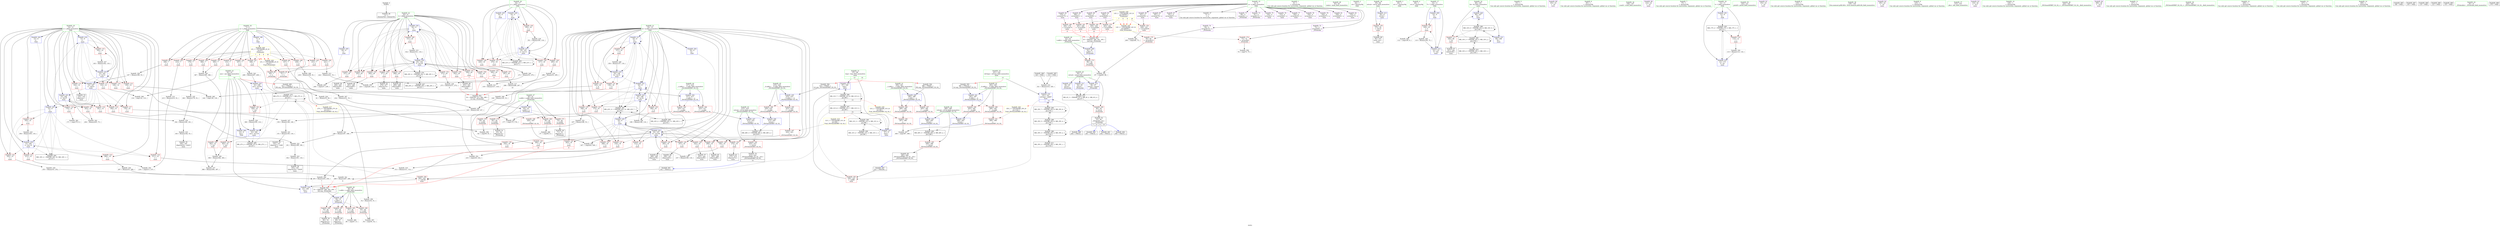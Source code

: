 digraph "SVFG" {
	label="SVFG";

	Node0x55fefdf9aae0 [shape=record,color=grey,label="{NodeID: 0\nNullPtr}"];
	Node0x55fefdf9aae0 -> Node0x55fefdfc6ce0[style=solid];
	Node0x55fefdfdd700 [shape=record,color=grey,label="{NodeID: 360\n134 = cmp(132, 133, )\n}"];
	Node0x55fefdfca7a0 [shape=record,color=red,label="{NodeID: 194\n432\<--417\n\<--__a.addr\n_ZSt3minIiERKT_S2_S2_\n}"];
	Node0x55fefdfca7a0 -> Node0x55fefdfd5260[style=solid];
	Node0x55fefdfc7300 [shape=record,color=red,label="{NodeID: 111\n132\<--14\n\<--i\nmain\n}"];
	Node0x55fefdfc7300 -> Node0x55fefdfdd700[style=solid];
	Node0x55fefdfb36d0 [shape=record,color=green,label="{NodeID: 28\n42\<--43\nv.addr\<--v.addr_field_insensitive\n_Z5checkiii\n}"];
	Node0x55fefdfb36d0 -> Node0x55fefdfcf4c0[style=solid];
	Node0x55fefdfb36d0 -> Node0x55fefdfcb520[style=solid];
	Node0x55fefdfcbfb0 [shape=record,color=blue,label="{NodeID: 222\n18\<--199\nk\<--inc34\nmain\n}"];
	Node0x55fefdfcbfb0 -> Node0x55fefdfcd510[style=dashed];
	Node0x55fefdfcbfb0 -> Node0x55fefdfcd5e0[style=dashed];
	Node0x55fefdfcbfb0 -> Node0x55fefdfcd6b0[style=dashed];
	Node0x55fefdfcbfb0 -> Node0x55fefdfcbee0[style=dashed];
	Node0x55fefdfcbfb0 -> Node0x55fefdfcbfb0[style=dashed];
	Node0x55fefdfcbfb0 -> Node0x55fefdff0910[style=dashed];
	Node0x55fefdfcd920 [shape=record,color=red,label="{NodeID: 139\n254\<--18\n\<--k\nmain\n}"];
	Node0x55fefdfcd920 -> Node0x55fefdfda880[style=solid];
	Node0x55fefdfc8580 [shape=record,color=black,label="{NodeID: 56\n193\<--192\nidxprom30\<--sub29\nmain\n}"];
	Node0x55fefe01a600 [shape=record,color=black,label="{NodeID: 499\n413 = PHI(22, )\n0th arg _ZSt3minIiERKT_S2_S2_ }"];
	Node0x55fefe01a600 -> Node0x55fefdfd4ff0[style=solid];
	Node0x55fefdfdae80 [shape=record,color=grey,label="{NodeID: 333\n183 = Binary(182, 53, )\n}"];
	Node0x55fefdfdae80 -> Node0x55fefdfc84b0[style=solid];
	Node0x55fefdfcefe0 [shape=record,color=red,label="{NodeID: 167\n67\<--38\n\<--x.addr\n_Z5checkiii\n}"];
	Node0x55fefdfcefe0 -> Node0x55fefdfc7f00[style=solid];
	Node0x55fefdfc9c40 [shape=record,color=purple,label="{NodeID: 84\n279\<--4\narrayidx75\<--a\nmain\n}"];
	Node0x55fefdfc9c40 -> Node0x55fefdfcfa70[style=solid];
	Node0x55fefdfaf430 [shape=record,color=green,label="{NodeID: 1\n8\<--1\n\<--dummyObj\nCan only get source location for instruction, argument, global var or function.}"];
	Node0x55fefdfdd880 [shape=record,color=grey,label="{NodeID: 361\n177 = cmp(175, 176, )\n}"];
	Node0x55fefdfca870 [shape=record,color=red,label="{NodeID: 195\n423\<--419\n\<--__b.addr\n_ZSt3minIiERKT_S2_S2_\n}"];
	Node0x55fefdfca870 -> Node0x55fefdfcaa10[style=solid];
	Node0x55fefdfc73d0 [shape=record,color=red,label="{NodeID: 112\n139\<--14\n\<--i\nmain\n}"];
	Node0x55fefdfc73d0 -> Node0x55fefdfdde80[style=solid];
	Node0x55fefdfb37a0 [shape=record,color=green,label="{NodeID: 29\n92\<--93\nmain\<--main_field_insensitive\n}"];
	Node0x55fefdfcc080 [shape=record,color=blue,label="{NodeID: 223\n14\<--204\ni\<--dec37\nmain\n}"];
	Node0x55fefdfcc080 -> Node0x55fefdfcc6b0[style=dashed];
	Node0x55fefdfcc080 -> Node0x55fefdfcc740[style=dashed];
	Node0x55fefdfcc080 -> Node0x55fefdfcc810[style=dashed];
	Node0x55fefdfcc080 -> Node0x55fefdfcc8e0[style=dashed];
	Node0x55fefdfcc080 -> Node0x55fefdfcc9b0[style=dashed];
	Node0x55fefdfcc080 -> Node0x55fefdfcc080[style=dashed];
	Node0x55fefdfcc080 -> Node0x55fefdfcc220[style=dashed];
	Node0x55fefdfcd9f0 [shape=record,color=red,label="{NodeID: 140\n257\<--18\n\<--k\nmain\n}"];
	Node0x55fefdfcd9f0 -> Node0x55fefdfc87f0[style=solid];
	Node0x55fefdfc8650 [shape=record,color=black,label="{NodeID: 57\n243\<--242\nidxprom56\<--\nmain\n}"];
	Node0x55fefe01a770 [shape=record,color=black,label="{NodeID: 500\n414 = PHI(97, )\n1st arg _ZSt3minIiERKT_S2_S2_ }"];
	Node0x55fefe01a770 -> Node0x55fefdfd50c0[style=solid];
	Node0x55fefdffdf10 [shape=record,color=yellow,style=double,label="{NodeID: 417\n27V_1 = ENCHI(MR_27V_0)\npts\{23 \}\nFun[_ZSt3minIiERKT_S2_S2_]}"];
	Node0x55fefdffdf10 -> Node0x55fefdfcaae0[style=dashed];
	Node0x55fefdfdb000 [shape=record,color=grey,label="{NodeID: 334\n182 = Binary(180, 181, )\n}"];
	Node0x55fefdfdb000 -> Node0x55fefdfdae80[style=solid];
	Node0x55fefdfcf0b0 [shape=record,color=red,label="{NodeID: 168\n79\<--38\n\<--x.addr\n_Z5checkiii\n}"];
	Node0x55fefdfcf0b0 -> Node0x55fefdfc80a0[style=solid];
	Node0x55fefdfc9d10 [shape=record,color=purple,label="{NodeID: 85\n287\<--4\narrayidx79\<--a\nmain\n}"];
	Node0x55fefdfb08a0 [shape=record,color=green,label="{NodeID: 2\n24\<--1\n.str\<--dummyObj\nGlob }"];
	Node0x55fefdfdda00 [shape=record,color=grey,label="{NodeID: 362\n171 = cmp(170, 8, )\n}"];
	Node0x55fefdfca940 [shape=record,color=red,label="{NodeID: 196\n429\<--419\n\<--__b.addr\n_ZSt3minIiERKT_S2_S2_\n}"];
	Node0x55fefdfca940 -> Node0x55fefdfd5190[style=solid];
	Node0x55fefdfc74a0 [shape=record,color=red,label="{NodeID: 113\n142\<--14\n\<--i\nmain\n}"];
	Node0x55fefdfc74a0 -> Node0x55fefdfc8310[style=solid];
	Node0x55fefdfb38a0 [shape=record,color=green,label="{NodeID: 30\n95\<--96\nretval\<--retval_field_insensitive\nmain\n}"];
	Node0x55fefdfb38a0 -> Node0x55fefdfcf730[style=solid];
	Node0x55fefdfb38a0 -> Node0x55fefdfcb860[style=solid];
	Node0x55fefdfd2230 [shape=record,color=black,label="{NodeID: 390\nMR_31V_7 = PHI(MR_31V_8, MR_31V_6, )\npts\{98 \}\n|{|<s4>13}}"];
	Node0x55fefdfd2230 -> Node0x55fefdfcfce0[style=dashed];
	Node0x55fefdfd2230 -> Node0x55fefdfd4700[style=dashed];
	Node0x55fefdfd2230 -> Node0x55fefdfd2230[style=dashed];
	Node0x55fefdfd2230 -> Node0x55fefdff7910[style=dashed];
	Node0x55fefdfd2230:s4 -> Node0x55fefdfffab0[style=dashed,color=red];
	Node0x55fefdfd8780 [shape=record,color=grey,label="{NodeID: 307\n232 = Binary(231, 53, )\n}"];
	Node0x55fefdfd8780 -> Node0x55fefdfdcb00[style=solid];
	Node0x55fefdfcc150 [shape=record,color=blue,label="{NodeID: 224\n22\<--208\nans\<--mul39\nmain\n}"];
	Node0x55fefdfcc150 -> Node0x55fefdfceb00[style=dashed];
	Node0x55fefdfcc150 -> Node0x55fefdfd4be0[style=dashed];
	Node0x55fefdfcc150 -> Node0x55fefdfee710[style=dashed];
	Node0x55fefdfcdac0 [shape=record,color=red,label="{NodeID: 141\n268\<--18\n\<--k\nmain\n}"];
	Node0x55fefdfcdac0 -> Node0x55fefdfdba80[style=solid];
	Node0x55fefdfc8720 [shape=record,color=black,label="{NodeID: 58\n246\<--245\nidxprom58\<--\nmain\n}"];
	Node0x55fefe01a8b0 [shape=record,color=black,label="{NodeID: 501\n33 = PHI(255, 269, 283, 294, )\n0th arg _Z5checkiii }"];
	Node0x55fefe01a8b0 -> Node0x55fefdfcb380[style=solid];
	Node0x55fefdffdff0 [shape=record,color=yellow,style=double,label="{NodeID: 418\n31V_1 = ENCHI(MR_31V_0)\npts\{98 \}\nFun[_ZSt3minIiERKT_S2_S2_]}"];
	Node0x55fefdffdff0 -> Node0x55fefdfcaa10[style=dashed];
	Node0x55fefdfdb180 [shape=record,color=grey,label="{NodeID: 335\n180 = Binary(179, 53, )\n}"];
	Node0x55fefdfdb180 -> Node0x55fefdfdb000[style=solid];
	Node0x55fefdfcf180 [shape=record,color=red,label="{NodeID: 169\n56\<--40\n\<--y.addr\n_Z5checkiii\n}"];
	Node0x55fefdfcf180 -> Node0x55fefdfde300[style=solid];
	Node0x55fefdfc9de0 [shape=record,color=purple,label="{NodeID: 86\n290\<--4\narrayidx81\<--a\nmain\n}"];
	Node0x55fefdfc9de0 -> Node0x55fefdfcfb40[style=solid];
	Node0x55fefdfb0930 [shape=record,color=green,label="{NodeID: 3\n26\<--1\n.str.1\<--dummyObj\nGlob }"];
	Node0x55fefdfddb80 [shape=record,color=grey,label="{NodeID: 363\n249 = cmp(248, 75, )\n}"];
	Node0x55fefdfcaa10 [shape=record,color=red,label="{NodeID: 197\n424\<--423\n\<--\n_ZSt3minIiERKT_S2_S2_\n}"];
	Node0x55fefdfcaa10 -> Node0x55fefdfdd100[style=solid];
	Node0x55fefdfc7570 [shape=record,color=red,label="{NodeID: 114\n149\<--14\n\<--i\nmain\n}"];
	Node0x55fefdfc7570 -> Node0x55fefdfdc380[style=solid];
	Node0x55fefdfb3970 [shape=record,color=green,label="{NodeID: 31\n97\<--98\ntmp\<--tmp_field_insensitive\nmain\n|{|<s2>13|<s3>14}}"];
	Node0x55fefdfb3970 -> Node0x55fefdfcc3c0[style=solid];
	Node0x55fefdfb3970 -> Node0x55fefdfd4700[style=solid];
	Node0x55fefdfb3970:s2 -> Node0x55fefe01b060[style=solid,color=red];
	Node0x55fefdfb3970:s3 -> Node0x55fefe01a770[style=solid,color=red];
	Node0x55fefdfd8900 [shape=record,color=grey,label="{NodeID: 308\n239 = Binary(238, 53, )\n}"];
	Node0x55fefdfd8900 -> Node0x55fefdfdcc80[style=solid];
	Node0x55fefdfcc220 [shape=record,color=blue,label="{NodeID: 225\n14\<--8\ni\<--\nmain\n}"];
	Node0x55fefdfcc220 -> Node0x55fefdfcca80[style=dashed];
	Node0x55fefdfcc220 -> Node0x55fefdfccb50[style=dashed];
	Node0x55fefdfcc220 -> Node0x55fefdfccc20[style=dashed];
	Node0x55fefdfcc220 -> Node0x55fefdfcccf0[style=dashed];
	Node0x55fefdfcc220 -> Node0x55fefdfccdc0[style=dashed];
	Node0x55fefdfcc220 -> Node0x55fefdfd4b10[style=dashed];
	Node0x55fefdfcc220 -> Node0x55fefdff9c10[style=dashed];
	Node0x55fefdfcdb90 [shape=record,color=red,label="{NodeID: 142\n274\<--18\n\<--k\nmain\n}"];
	Node0x55fefdfcdb90 -> Node0x55fefdfc8990[style=solid];
	Node0x55fefdfc87f0 [shape=record,color=black,label="{NodeID: 59\n258\<--257\nidxprom63\<--\nmain\n}"];
	Node0x55fefe01ac60 [shape=record,color=black,label="{NodeID: 502\n34 = PHI(256, 273, 284, 298, )\n1st arg _Z5checkiii }"];
	Node0x55fefe01ac60 -> Node0x55fefdfcb450[style=solid];
	Node0x55fefdfdb300 [shape=record,color=grey,label="{NodeID: 336\n267 = Binary(53, 266, )\n}"];
	Node0x55fefdfdb300 -> Node0x55fefdfdba80[style=solid];
	Node0x55fefdfcf250 [shape=record,color=red,label="{NodeID: 170\n59\<--40\n\<--y.addr\n_Z5checkiii\n}"];
	Node0x55fefdfcf250 -> Node0x55fefdfdd400[style=solid];
	Node0x55fefdfc9eb0 [shape=record,color=purple,label="{NodeID: 87\n301\<--4\narrayidx87\<--a\nmain\n}"];
	Node0x55fefdfafeb0 [shape=record,color=green,label="{NodeID: 4\n28\<--1\n.str.2\<--dummyObj\nGlob }"];
	Node0x55fefdfddd00 [shape=record,color=grey,label="{NodeID: 364\n112 = cmp(109, 8, )\n}"];
	Node0x55fefdfcaae0 [shape=record,color=red,label="{NodeID: 198\n426\<--425\n\<--\n_ZSt3minIiERKT_S2_S2_\n}"];
	Node0x55fefdfcaae0 -> Node0x55fefdfdd100[style=solid];
	Node0x55fefdfcc620 [shape=record,color=red,label="{NodeID: 115\n162\<--14\n\<--i\nmain\n}"];
	Node0x55fefdfcc620 -> Node0x55fefdfda580[style=solid];
	Node0x55fefdfb3a40 [shape=record,color=green,label="{NodeID: 32\n99\<--100\nbt\<--bt_field_insensitive\nmain\n}"];
	Node0x55fefdfb3a40 -> Node0x55fefdfcf800[style=solid];
	Node0x55fefdfb3a40 -> Node0x55fefdfcc490[style=solid];
	Node0x55fefdfb3a40 -> Node0x55fefdfd4560[style=solid];
	Node0x55fefdfd8a80 [shape=record,color=grey,label="{NodeID: 309\n364 = Binary(362, 363, )\n}"];
	Node0x55fefdfd8a80 -> Node0x55fefdfdb480[style=solid];
	Node0x55fefdfcc2f0 [shape=record,color=blue,label="{NodeID: 226\n16\<--8\nj\<--\nmain\n}"];
	Node0x55fefdfcc2f0 -> Node0x55fefdfcce90[style=dashed];
	Node0x55fefdfcc2f0 -> Node0x55fefdfccf60[style=dashed];
	Node0x55fefdfcc2f0 -> Node0x55fefdfcd030[style=dashed];
	Node0x55fefdfcc2f0 -> Node0x55fefdfcd100[style=dashed];
	Node0x55fefdfcc2f0 -> Node0x55fefdfcd1d0[style=dashed];
	Node0x55fefdfcc2f0 -> Node0x55fefdfcc2f0[style=dashed];
	Node0x55fefdfcc2f0 -> Node0x55fefdfd4a40[style=dashed];
	Node0x55fefdfcc2f0 -> Node0x55fefdffa110[style=dashed];
	Node0x55fefdfcdc60 [shape=record,color=red,label="{NodeID: 143\n283\<--18\n\<--k\nmain\n|{<s0>9}}"];
	Node0x55fefdfcdc60:s0 -> Node0x55fefe01a8b0[style=solid,color=red];
	Node0x55fefdfc88c0 [shape=record,color=black,label="{NodeID: 60\n261\<--260\nidxprom65\<--\nmain\n}"];
	Node0x55fefe01ae60 [shape=record,color=black,label="{NodeID: 503\n35 = PHI(263, 280, 291, 305, )\n2nd arg _Z5checkiii }"];
	Node0x55fefe01ae60 -> Node0x55fefdfcb520[style=solid];
	Node0x55fefdffe1b0 [shape=record,color=yellow,style=double,label="{NodeID: 420\n2V_1 = ENCHI(MR_2V_0)\npts\{9 \}\nFun[_Z5checkiii]}"];
	Node0x55fefdffe1b0 -> Node0x55fefdfca530[style=dashed];
	Node0x55fefdffe1b0 -> Node0x55fefdfc76f0[style=dashed];
	Node0x55fefdfdb480 [shape=record,color=grey,label="{NodeID: 337\n368 = Binary(364, 367, )\n}"];
	Node0x55fefdfcf320 [shape=record,color=red,label="{NodeID: 171\n70\<--40\n\<--y.addr\n_Z5checkiii\n}"];
	Node0x55fefdfcf320 -> Node0x55fefdfc7fd0[style=solid];
	Node0x55fefdfc9f80 [shape=record,color=purple,label="{NodeID: 88\n304\<--4\narrayidx89\<--a\nmain\n}"];
	Node0x55fefdfc9f80 -> Node0x55fefdfcfc10[style=solid];
	Node0x55fefdfaff70 [shape=record,color=green,label="{NodeID: 5\n53\<--1\n\<--dummyObj\nCan only get source location for instruction, argument, global var or function.}"];
	Node0x55fefdfdde80 [shape=record,color=grey,label="{NodeID: 365\n140 = cmp(138, 139, )\n}"];
	Node0x55fefdfcabb0 [shape=record,color=blue,label="{NodeID: 199\n7\<--8\nn\<--\nGlob }"];
	Node0x55fefdfcabb0 -> Node0x55fefdfeedd0[style=dashed];
	Node0x55fefdfcc6b0 [shape=record,color=red,label="{NodeID: 116\n170\<--14\n\<--i\nmain\n}"];
	Node0x55fefdfcc6b0 -> Node0x55fefdfdda00[style=solid];
	Node0x55fefdfb3b10 [shape=record,color=green,label="{NodeID: 33\n101\<--102\nref.tmp\<--ref.tmp_field_insensitive\nmain\n|{|<s1>13}}"];
	Node0x55fefdfb3b10 -> Node0x55fefdfd4630[style=solid];
	Node0x55fefdfb3b10:s1 -> Node0x55fefe01b170[style=solid,color=red];
	Node0x55fefdfd8c00 [shape=record,color=grey,label="{NodeID: 310\n313 = Binary(311, 312, )\n}"];
	Node0x55fefdfcc3c0 [shape=record,color=blue,label="{NodeID: 227\n97\<--8\ntmp\<--\nmain\n}"];
	Node0x55fefdfcc3c0 -> Node0x55fefdff7910[style=dashed];
	Node0x55fefdfcdd30 [shape=record,color=red,label="{NodeID: 144\n285\<--18\n\<--k\nmain\n}"];
	Node0x55fefdfcdd30 -> Node0x55fefdfc8b30[style=solid];
	Node0x55fefdfc8990 [shape=record,color=black,label="{NodeID: 61\n275\<--274\nidxprom72\<--\nmain\n}"];
	Node0x55fefe01b060 [shape=record,color=black,label="{NodeID: 504\n386 = PHI(97, )\n0th arg _ZSt3maxIiERKT_S2_S2_ }"];
	Node0x55fefe01b060 -> Node0x55fefdfd4cb0[style=solid];
	Node0x55fefdfdb600 [shape=record,color=grey,label="{NodeID: 338\n367 = Binary(365, 366, )\n}"];
	Node0x55fefdfdb600 -> Node0x55fefdfdb480[style=solid];
	Node0x55fefdfcf3f0 [shape=record,color=red,label="{NodeID: 172\n82\<--40\n\<--y.addr\n_Z5checkiii\n}"];
	Node0x55fefdfcf3f0 -> Node0x55fefdfc8170[style=solid];
	Node0x55fefdfca050 [shape=record,color=purple,label="{NodeID: 89\n104\<--24\n\<--.str\nmain\n}"];
	Node0x55fefdfb0030 [shape=record,color=green,label="{NodeID: 6\n65\<--1\n\<--dummyObj\nCan only get source location for instruction, argument, global var or function.}"];
	Node0x55fefdfde000 [shape=record,color=grey,label="{NodeID: 366\n48 = cmp(47, 8, )\n}"];
	Node0x55fefdfcac80 [shape=record,color=blue,label="{NodeID: 200\n10\<--8\nT\<--\nGlob }"];
	Node0x55fefdfcac80 -> Node0x55fefdfc7160[style=dashed];
	Node0x55fefdfcac80 -> Node0x55fefdfcb930[style=dashed];
	Node0x55fefdfcc740 [shape=record,color=red,label="{NodeID: 117\n176\<--14\n\<--i\nmain\n}"];
	Node0x55fefdfcc740 -> Node0x55fefdfdd880[style=solid];
	Node0x55fefdfb3be0 [shape=record,color=green,label="{NodeID: 34\n106\<--107\nscanf\<--scanf_field_insensitive\n}"];
	Node0x55fefdff6a10 [shape=record,color=black,label="{NodeID: 394\nMR_35V_7 = PHI(MR_35V_8, MR_35V_6, )\npts\{102 \}\n}"];
	Node0x55fefdff6a10 -> Node0x55fefdfd4630[style=dashed];
	Node0x55fefdff6a10 -> Node0x55fefdff6a10[style=dashed];
	Node0x55fefdff6a10 -> Node0x55fefdff8310[style=dashed];
	Node0x55fefdfd8d80 [shape=record,color=grey,label="{NodeID: 311\n319 = Binary(317, 318, )\n}"];
	Node0x55fefdfcc490 [shape=record,color=blue,label="{NodeID: 228\n99\<--227\nbt\<--\nmain\n}"];
	Node0x55fefdfcc490 -> Node0x55fefdff7e10[style=dashed];
	Node0x55fefdfcde00 [shape=record,color=red,label="{NodeID: 145\n294\<--18\n\<--k\nmain\n|{<s0>10}}"];
	Node0x55fefdfcde00:s0 -> Node0x55fefe01a8b0[style=solid,color=red];
	Node0x55fefdfc8a60 [shape=record,color=black,label="{NodeID: 62\n278\<--277\nidxprom74\<--\nmain\n}"];
	Node0x55fefe01b170 [shape=record,color=black,label="{NodeID: 505\n387 = PHI(101, )\n1st arg _ZSt3maxIiERKT_S2_S2_ }"];
	Node0x55fefe01b170 -> Node0x55fefdfd4d80[style=solid];
	Node0x55fefdfdb780 [shape=record,color=grey,label="{NodeID: 339\n273 = Binary(271, 272, )\n|{<s0>8}}"];
	Node0x55fefdfdb780:s0 -> Node0x55fefe01ac60[style=solid,color=red];
	Node0x55fefdfcf4c0 [shape=record,color=red,label="{NodeID: 173\n86\<--42\n\<--v.addr\n_Z5checkiii\n}"];
	Node0x55fefdfcf4c0 -> Node0x55fefdfdc980[style=solid];
	Node0x55fefdfca120 [shape=record,color=purple,label="{NodeID: 90\n122\<--24\n\<--.str\nmain\n}"];
	Node0x55fefdfb23e0 [shape=record,color=green,label="{NodeID: 7\n75\<--1\n\<--dummyObj\nCan only get source location for instruction, argument, global var or function.}"];
	Node0x55fefdfde180 [shape=record,color=grey,label="{NodeID: 367\n54 = cmp(50, 52, )\n}"];
	Node0x55fefdfcad80 [shape=record,color=blue,label="{NodeID: 201\n12\<--8\nI\<--\nGlob }"];
	Node0x55fefdfcad80 -> Node0x55fefdff9710[style=dashed];
	Node0x55fefdfcc810 [shape=record,color=red,label="{NodeID: 118\n181\<--14\n\<--i\nmain\n}"];
	Node0x55fefdfcc810 -> Node0x55fefdfdb000[style=solid];
	Node0x55fefdfb3ce0 [shape=record,color=green,label="{NodeID: 35\n120\<--121\nprintf\<--printf_field_insensitive\n}"];
	Node0x55fefdfd8f00 [shape=record,color=grey,label="{NodeID: 312\n215 = Binary(214, 53, )\n}"];
	Node0x55fefdfd8f00 -> Node0x55fefdfdce00[style=solid];
	Node0x55fefdfcc560 [shape=record,color=blue,label="{NodeID: 229\n18\<--8\nk\<--\nmain\n}"];
	Node0x55fefdfcc560 -> Node0x55fefdfcd780[style=dashed];
	Node0x55fefdfcc560 -> Node0x55fefdfcd850[style=dashed];
	Node0x55fefdfcc560 -> Node0x55fefdfcd920[style=dashed];
	Node0x55fefdfcc560 -> Node0x55fefdfcd9f0[style=dashed];
	Node0x55fefdfcc560 -> Node0x55fefdfcdac0[style=dashed];
	Node0x55fefdfcc560 -> Node0x55fefdfcdb90[style=dashed];
	Node0x55fefdfcc560 -> Node0x55fefdfcdc60[style=dashed];
	Node0x55fefdfcc560 -> Node0x55fefdfcdd30[style=dashed];
	Node0x55fefdfcc560 -> Node0x55fefdfcde00[style=dashed];
	Node0x55fefdfcc560 -> Node0x55fefdfcded0[style=dashed];
	Node0x55fefdfcc560 -> Node0x55fefdfcdfa0[style=dashed];
	Node0x55fefdfcc560 -> Node0x55fefdfce070[style=dashed];
	Node0x55fefdfcc560 -> Node0x55fefdfcc560[style=dashed];
	Node0x55fefdfcc560 -> Node0x55fefdfd48a0[style=dashed];
	Node0x55fefdfcc560 -> Node0x55fefdff0910[style=dashed];
	Node0x55fefdfcded0 [shape=record,color=red,label="{NodeID: 146\n299\<--18\n\<--k\nmain\n}"];
	Node0x55fefdfcded0 -> Node0x55fefdfc8cd0[style=solid];
	Node0x55fefdfc8b30 [shape=record,color=black,label="{NodeID: 63\n286\<--285\nidxprom78\<--\nmain\n}"];
	Node0x55fefdfdb900 [shape=record,color=grey,label="{NodeID: 340\n271 = Binary(53, 270, )\n}"];
	Node0x55fefdfdb900 -> Node0x55fefdfdb780[style=solid];
	Node0x55fefdfcf590 [shape=record,color=red,label="{NodeID: 174\n73\<--72\n\<--arrayidx8\n_Z5checkiii\n}"];
	Node0x55fefdfcf590 -> Node0x55fefdfdd580[style=solid];
	Node0x55fefdfca1f0 [shape=record,color=purple,label="{NodeID: 91\n154\<--24\n\<--.str\nmain\n}"];
	Node0x55fefdfb24a0 [shape=record,color=green,label="{NodeID: 8\n116\<--1\n\<--dummyObj\nCan only get source location for instruction, argument, global var or function.}"];
	Node0x55fefdfde300 [shape=record,color=grey,label="{NodeID: 368\n57 = cmp(56, 8, )\n}"];
	Node0x55fefdfcae80 [shape=record,color=blue,label="{NodeID: 202\n14\<--8\ni\<--\nGlob }"];
	Node0x55fefdfcae80 -> Node0x55fefdff9c10[style=dashed];
	Node0x55fefdfcc8e0 [shape=record,color=red,label="{NodeID: 119\n190\<--14\n\<--i\nmain\n}"];
	Node0x55fefdfcc8e0 -> Node0x55fefdfd9e00[style=solid];
	Node0x55fefdfb3de0 [shape=record,color=green,label="{NodeID: 36\n128\<--129\nllvm.memset.p0i8.i64\<--llvm.memset.p0i8.i64_field_insensitive\n}"];
	Node0x55fefdfd9080 [shape=record,color=grey,label="{NodeID: 313\n222 = Binary(221, 53, )\n}"];
	Node0x55fefdfd9080 -> Node0x55fefdfdcf80[style=solid];
	Node0x55fefdfd4490 [shape=record,color=blue,label="{NodeID: 230\n20\<--8\nl\<--\nmain\n}"];
	Node0x55fefdfd4490 -> Node0x55fefdfce140[style=dashed];
	Node0x55fefdfd4490 -> Node0x55fefdfce210[style=dashed];
	Node0x55fefdfd4490 -> Node0x55fefdfce2e0[style=dashed];
	Node0x55fefdfd4490 -> Node0x55fefdfce3b0[style=dashed];
	Node0x55fefdfd4490 -> Node0x55fefdfce480[style=dashed];
	Node0x55fefdfd4490 -> Node0x55fefdfce550[style=dashed];
	Node0x55fefdfd4490 -> Node0x55fefdfce620[style=dashed];
	Node0x55fefdfd4490 -> Node0x55fefdfce6f0[style=dashed];
	Node0x55fefdfd4490 -> Node0x55fefdfce7c0[style=dashed];
	Node0x55fefdfd4490 -> Node0x55fefdfce890[style=dashed];
	Node0x55fefdfd4490 -> Node0x55fefdfce960[style=dashed];
	Node0x55fefdfd4490 -> Node0x55fefdfcea30[style=dashed];
	Node0x55fefdfd4490 -> Node0x55fefdfd4490[style=dashed];
	Node0x55fefdfd4490 -> Node0x55fefdfd47d0[style=dashed];
	Node0x55fefdfd4490 -> Node0x55fefdfee210[style=dashed];
	Node0x55fefdfcdfa0 [shape=record,color=red,label="{NodeID: 147\n312\<--18\n\<--k\nmain\n}"];
	Node0x55fefdfcdfa0 -> Node0x55fefdfd8c00[style=solid];
	Node0x55fefdfc8c00 [shape=record,color=black,label="{NodeID: 64\n289\<--288\nidxprom80\<--\nmain\n}"];
	Node0x55fefdfdba80 [shape=record,color=grey,label="{NodeID: 341\n269 = Binary(267, 268, )\n|{<s0>8}}"];
	Node0x55fefdfdba80:s0 -> Node0x55fefe01a8b0[style=solid,color=red];
	Node0x55fefdfcf660 [shape=record,color=red,label="{NodeID: 175\n85\<--84\n\<--arrayidx15\n_Z5checkiii\n}"];
	Node0x55fefdfcf660 -> Node0x55fefdfdc980[style=solid];
	Node0x55fefdfca2c0 [shape=record,color=purple,label="{NodeID: 92\n195\<--24\n\<--.str\nmain\n}"];
	Node0x55fefdfb2560 [shape=record,color=green,label="{NodeID: 9\n125\<--1\n\<--dummyObj\nCan only get source location for instruction, argument, global var or function.}"];
	Node0x55fefdfcaf80 [shape=record,color=blue,label="{NodeID: 203\n16\<--8\nj\<--\nGlob }"];
	Node0x55fefdfcaf80 -> Node0x55fefdffa110[style=dashed];
	Node0x55fefdfcc9b0 [shape=record,color=red,label="{NodeID: 120\n203\<--14\n\<--i\nmain\n}"];
	Node0x55fefdfcc9b0 -> Node0x55fefdfdbc00[style=solid];
	Node0x55fefdfb3ee0 [shape=record,color=green,label="{NodeID: 37\n315\<--316\nabs\<--abs_field_insensitive\n}"];
	Node0x55fefdff7910 [shape=record,color=black,label="{NodeID: 397\nMR_31V_6 = PHI(MR_31V_7, MR_31V_5, )\npts\{98 \}\n|{|<s4>14}}"];
	Node0x55fefdff7910 -> Node0x55fefdfcfdb0[style=dashed];
	Node0x55fefdff7910 -> Node0x55fefdfcc3c0[style=dashed];
	Node0x55fefdff7910 -> Node0x55fefdfd0840[style=dashed];
	Node0x55fefdff7910 -> Node0x55fefdfd2230[style=dashed];
	Node0x55fefdff7910:s4 -> Node0x55fefdffdff0[style=dashed,color=red];
	Node0x55fefdfd9200 [shape=record,color=grey,label="{NodeID: 314\n321 = Binary(314, 320, )\n}"];
	Node0x55fefdfd9200 -> Node0x55fefdfd4630[style=solid];
	Node0x55fefdfd4560 [shape=record,color=blue,label="{NodeID: 231\n99\<--309\nbt\<--\nmain\n}"];
	Node0x55fefdfd4560 -> Node0x55fefdff7e10[style=dashed];
	Node0x55fefdfce070 [shape=record,color=red,label="{NodeID: 148\n336\<--18\n\<--k\nmain\n}"];
	Node0x55fefdfce070 -> Node0x55fefdfda280[style=solid];
	Node0x55fefdfc8cd0 [shape=record,color=black,label="{NodeID: 65\n300\<--299\nidxprom86\<--\nmain\n}"];
	Node0x55fefdfeecf0 [shape=record,color=yellow,style=double,label="{NodeID: 425\n12V_1 = ENCHI(MR_12V_0)\npts\{60000 \}\nFun[_Z5checkiii]}"];
	Node0x55fefdfeecf0 -> Node0x55fefdfcf590[style=dashed];
	Node0x55fefdfeecf0 -> Node0x55fefdfcf660[style=dashed];
	Node0x55fefdfdbc00 [shape=record,color=grey,label="{NodeID: 342\n204 = Binary(203, 75, )\n}"];
	Node0x55fefdfdbc00 -> Node0x55fefdfcc080[style=solid];
	Node0x55fefdfcf730 [shape=record,color=red,label="{NodeID: 176\n372\<--95\n\<--retval\nmain\n}"];
	Node0x55fefdfcf730 -> Node0x55fefdfc8f40[style=solid];
	Node0x55fefdfca390 [shape=record,color=purple,label="{NodeID: 93\n118\<--26\n\<--.str.1\nmain\n}"];
	Node0x55fefdfb2620 [shape=record,color=green,label="{NodeID: 10\n126\<--1\n\<--dummyObj\nCan only get source location for instruction, argument, global var or function.}"];
	Node0x55fefdfcb080 [shape=record,color=blue,label="{NodeID: 204\n18\<--8\nk\<--\nGlob }"];
	Node0x55fefdfcb080 -> Node0x55fefdffa610[style=dashed];
	Node0x55fefdfcca80 [shape=record,color=red,label="{NodeID: 121\n213\<--14\n\<--i\nmain\n}"];
	Node0x55fefdfcca80 -> Node0x55fefdfdce00[style=solid];
	Node0x55fefdfc66b0 [shape=record,color=green,label="{NodeID: 38\n324\<--325\n_ZSt3maxIiERKT_S2_S2_\<--_ZSt3maxIiERKT_S2_S2__field_insensitive\n}"];
	Node0x55fefdff7e10 [shape=record,color=black,label="{NodeID: 398\nMR_33V_6 = PHI(MR_33V_8, MR_33V_5, )\npts\{100 \}\n}"];
	Node0x55fefdff7e10 -> Node0x55fefdfcf800[style=dashed];
	Node0x55fefdff7e10 -> Node0x55fefdfcc490[style=dashed];
	Node0x55fefdff7e10 -> Node0x55fefdfd4560[style=dashed];
	Node0x55fefdff7e10 -> Node0x55fefdfd0d40[style=dashed];
	Node0x55fefdff7e10 -> Node0x55fefdff7e10[style=dashed];
	Node0x55fefdfd9380 [shape=record,color=grey,label="{NodeID: 315\n332 = Binary(331, 116, )\n}"];
	Node0x55fefdfd9380 -> Node0x55fefdfd47d0[style=solid];
	Node0x55fefdfd4630 [shape=record,color=blue,label="{NodeID: 232\n101\<--321\nref.tmp\<--add97\nmain\n|{|<s2>13}}"];
	Node0x55fefdfd4630 -> Node0x55fefdfcfce0[style=dashed];
	Node0x55fefdfd4630 -> Node0x55fefdff6a10[style=dashed];
	Node0x55fefdfd4630:s2 -> Node0x55fefdfffbc0[style=dashed,color=red];
	Node0x55fefdfce140 [shape=record,color=red,label="{NodeID: 149\n237\<--20\n\<--l\nmain\n}"];
	Node0x55fefdfce140 -> Node0x55fefdfdcc80[style=solid];
	Node0x55fefdfc8da0 [shape=record,color=black,label="{NodeID: 66\n303\<--302\nidxprom88\<--\nmain\n}"];
	Node0x55fefdfeedd0 [shape=record,color=yellow,style=double,label="{NodeID: 426\n2V_1 = ENCHI(MR_2V_0)\npts\{9 \}\nFun[main]|{|<s12>7|<s13>8|<s14>9|<s15>10}}"];
	Node0x55fefdfeedd0 -> Node0x55fefdfc77c0[style=dashed];
	Node0x55fefdfeedd0 -> Node0x55fefdfc7890[style=dashed];
	Node0x55fefdfeedd0 -> Node0x55fefdfc7960[style=dashed];
	Node0x55fefdfeedd0 -> Node0x55fefdfc7a30[style=dashed];
	Node0x55fefdfeedd0 -> Node0x55fefdfc7b00[style=dashed];
	Node0x55fefdfeedd0 -> Node0x55fefdfc7bd0[style=dashed];
	Node0x55fefdfeedd0 -> Node0x55fefdfc7ca0[style=dashed];
	Node0x55fefdfeedd0 -> Node0x55fefdfc7d70[style=dashed];
	Node0x55fefdfeedd0 -> Node0x55fefdfc7e40[style=dashed];
	Node0x55fefdfeedd0 -> Node0x55fefdfc6ef0[style=dashed];
	Node0x55fefdfeedd0 -> Node0x55fefdfc6fc0[style=dashed];
	Node0x55fefdfeedd0 -> Node0x55fefdfc7090[style=dashed];
	Node0x55fefdfeedd0:s12 -> Node0x55fefdffe1b0[style=dashed,color=red];
	Node0x55fefdfeedd0:s13 -> Node0x55fefdffe1b0[style=dashed,color=red];
	Node0x55fefdfeedd0:s14 -> Node0x55fefdffe1b0[style=dashed,color=red];
	Node0x55fefdfeedd0:s15 -> Node0x55fefdffe1b0[style=dashed,color=red];
	Node0x55fefdfdbd80 [shape=record,color=grey,label="{NodeID: 343\n208 = Binary(207, 209, )\n}"];
	Node0x55fefdfdbd80 -> Node0x55fefdfcc150[style=solid];
	Node0x55fefdfcf800 [shape=record,color=red,label="{NodeID: 177\n340\<--99\n\<--bt\nmain\n}"];
	Node0x55fefdfcf800 -> Node0x55fefdfc8e70[style=solid];
	Node0x55fefdfca460 [shape=record,color=purple,label="{NodeID: 94\n369\<--28\n\<--.str.2\nmain\n}"];
	Node0x55fefdfb26e0 [shape=record,color=green,label="{NodeID: 11\n127\<--1\n\<--dummyObj\nCan only get source location for instruction, argument, global var or function.}"];
	Node0x55fefdfcb180 [shape=record,color=blue,label="{NodeID: 205\n20\<--8\nl\<--\nGlob }"];
	Node0x55fefdfcb180 -> Node0x55fefdffab10[style=dashed];
	Node0x55fefdfccb50 [shape=record,color=red,label="{NodeID: 122\n252\<--14\n\<--i\nmain\n}"];
	Node0x55fefdfccb50 -> Node0x55fefdfdaa00[style=solid];
	Node0x55fefdfc6740 [shape=record,color=green,label="{NodeID: 39\n344\<--345\n_ZSt3minIiERKT_S2_S2_\<--_ZSt3minIiERKT_S2_S2__field_insensitive\n}"];
	Node0x55fefdff8310 [shape=record,color=black,label="{NodeID: 399\nMR_35V_5 = PHI(MR_35V_6, MR_35V_4, )\npts\{102 \}\n}"];
	Node0x55fefdff8310 -> Node0x55fefdfd4630[style=dashed];
	Node0x55fefdff8310 -> Node0x55fefdfd1240[style=dashed];
	Node0x55fefdff8310 -> Node0x55fefdff6a10[style=dashed];
	Node0x55fefdff8310 -> Node0x55fefdff8310[style=dashed];
	Node0x55fefdfd9500 [shape=record,color=grey,label="{NodeID: 316\n296 = Binary(53, 295, )\n}"];
	Node0x55fefdfd9500 -> Node0x55fefdfd9680[style=solid];
	Node0x55fefdfd4700 [shape=record,color=blue,label="{NodeID: 233\n97\<--326\ntmp\<--\nmain\n}"];
	Node0x55fefdfd4700 -> Node0x55fefdfd2230[style=dashed];
	Node0x55fefdfce210 [shape=record,color=red,label="{NodeID: 150\n245\<--20\n\<--l\nmain\n}"];
	Node0x55fefdfce210 -> Node0x55fefdfc8720[style=solid];
	Node0x55fefdfc8e70 [shape=record,color=black,label="{NodeID: 67\n341\<--340\ntobool106\<--\nmain\n}"];
	Node0x55fefdfdbf00 [shape=record,color=grey,label="{NodeID: 344\n115 = Binary(114, 116, )\n}"];
	Node0x55fefdfdbf00 -> Node0x55fefdfcba00[style=solid];
	Node0x55fefdfcf8d0 [shape=record,color=red,label="{NodeID: 178\n248\<--247\n\<--arrayidx59\nmain\n}"];
	Node0x55fefdfcf8d0 -> Node0x55fefdfddb80[style=solid];
	Node0x55fefdfca530 [shape=record,color=red,label="{NodeID: 95\n51\<--7\n\<--n\n_Z5checkiii\n}"];
	Node0x55fefdfca530 -> Node0x55fefdfdc800[style=solid];
	Node0x55fefdfb27a0 [shape=record,color=green,label="{NodeID: 12\n209\<--1\n\<--dummyObj\nCan only get source location for instruction, argument, global var or function.}"];
	Node0x55fefdfcb280 [shape=record,color=blue,label="{NodeID: 206\n22\<--8\nans\<--\nGlob }"];
	Node0x55fefdfcb280 -> Node0x55fefdffb010[style=dashed];
	Node0x55fefdfccc20 [shape=record,color=red,label="{NodeID: 123\n266\<--14\n\<--i\nmain\n}"];
	Node0x55fefdfccc20 -> Node0x55fefdfdb300[style=solid];
	Node0x55fefdfc6800 [shape=record,color=green,label="{NodeID: 40\n388\<--389\nretval\<--retval_field_insensitive\n_ZSt3maxIiERKT_S2_S2_\n}"];
	Node0x55fefdfc6800 -> Node0x55fefdfcfe80[style=solid];
	Node0x55fefdfc6800 -> Node0x55fefdfd4e50[style=solid];
	Node0x55fefdfc6800 -> Node0x55fefdfd4f20[style=solid];
	Node0x55fefdff8810 [shape=record,color=black,label="{NodeID: 400\nMR_40V_3 = PHI(MR_40V_4, MR_40V_2, )\npts\{389 \}\n}"];
	Node0x55fefdff8810 -> Node0x55fefdfcfe80[style=dashed];
	Node0x55fefdfd9680 [shape=record,color=grey,label="{NodeID: 317\n298 = Binary(296, 297, )\n|{<s0>10}}"];
	Node0x55fefdfd9680:s0 -> Node0x55fefe01ac60[style=solid,color=red];
	Node0x55fefdfd47d0 [shape=record,color=blue,label="{NodeID: 234\n20\<--332\nl\<--inc101\nmain\n}"];
	Node0x55fefdfd47d0 -> Node0x55fefdfce140[style=dashed];
	Node0x55fefdfd47d0 -> Node0x55fefdfce210[style=dashed];
	Node0x55fefdfd47d0 -> Node0x55fefdfce2e0[style=dashed];
	Node0x55fefdfd47d0 -> Node0x55fefdfce3b0[style=dashed];
	Node0x55fefdfd47d0 -> Node0x55fefdfce480[style=dashed];
	Node0x55fefdfd47d0 -> Node0x55fefdfce550[style=dashed];
	Node0x55fefdfd47d0 -> Node0x55fefdfce620[style=dashed];
	Node0x55fefdfd47d0 -> Node0x55fefdfce6f0[style=dashed];
	Node0x55fefdfd47d0 -> Node0x55fefdfce7c0[style=dashed];
	Node0x55fefdfd47d0 -> Node0x55fefdfce890[style=dashed];
	Node0x55fefdfd47d0 -> Node0x55fefdfce960[style=dashed];
	Node0x55fefdfd47d0 -> Node0x55fefdfcea30[style=dashed];
	Node0x55fefdfd47d0 -> Node0x55fefdfd4490[style=dashed];
	Node0x55fefdfd47d0 -> Node0x55fefdfd47d0[style=dashed];
	Node0x55fefdfd47d0 -> Node0x55fefdfee210[style=dashed];
	Node0x55fefdfce2e0 [shape=record,color=red,label="{NodeID: 151\n256\<--20\n\<--l\nmain\n|{<s0>7}}"];
	Node0x55fefdfce2e0:s0 -> Node0x55fefe01ac60[style=solid,color=red];
	Node0x55fefdfc8f40 [shape=record,color=black,label="{NodeID: 68\n94\<--372\nmain_ret\<--\nmain\n}"];
	Node0x55fefdfdc080 [shape=record,color=grey,label="{NodeID: 345\n110 = Binary(109, 75, )\n}"];
	Node0x55fefdfdc080 -> Node0x55fefdfcb930[style=solid];
	Node0x55fefdfcf9a0 [shape=record,color=red,label="{NodeID: 179\n263\<--262\n\<--arrayidx66\nmain\n|{<s0>7}}"];
	Node0x55fefdfcf9a0:s0 -> Node0x55fefe01ae60[style=solid,color=red];
	Node0x55fefdfc76f0 [shape=record,color=red,label="{NodeID: 96\n60\<--7\n\<--n\n_Z5checkiii\n}"];
	Node0x55fefdfc76f0 -> Node0x55fefdfda100[style=solid];
	Node0x55fefdfb2860 [shape=record,color=green,label="{NodeID: 13\n227\<--1\n\<--dummyObj\nCan only get source location for instruction, argument, global var or function.}"];
	Node0x55fefdfcb380 [shape=record,color=blue,label="{NodeID: 207\n38\<--33\nx.addr\<--x\n_Z5checkiii\n}"];
	Node0x55fefdfcb380 -> Node0x55fefdfcee40[style=dashed];
	Node0x55fefdfcb380 -> Node0x55fefdfcef10[style=dashed];
	Node0x55fefdfcb380 -> Node0x55fefdfcefe0[style=dashed];
	Node0x55fefdfcb380 -> Node0x55fefdfcf0b0[style=dashed];
	Node0x55fefdfcccf0 [shape=record,color=red,label="{NodeID: 124\n311\<--14\n\<--i\nmain\n}"];
	Node0x55fefdfcccf0 -> Node0x55fefdfd8c00[style=solid];
	Node0x55fefdfc68d0 [shape=record,color=green,label="{NodeID: 41\n390\<--391\n__a.addr\<--__a.addr_field_insensitive\n_ZSt3maxIiERKT_S2_S2_\n}"];
	Node0x55fefdfc68d0 -> Node0x55fefdfcff50[style=solid];
	Node0x55fefdfc68d0 -> Node0x55fefdfd0020[style=solid];
	Node0x55fefdfc68d0 -> Node0x55fefdfd4cb0[style=solid];
	Node0x55fefdfd9800 [shape=record,color=grey,label="{NodeID: 318\n351 = Binary(350, 116, )\n}"];
	Node0x55fefdfd9800 -> Node0x55fefdfd4a40[style=solid];
	Node0x55fefdfd48a0 [shape=record,color=blue,label="{NodeID: 235\n18\<--337\nk\<--inc104\nmain\n}"];
	Node0x55fefdfd48a0 -> Node0x55fefdfcd780[style=dashed];
	Node0x55fefdfd48a0 -> Node0x55fefdfcd850[style=dashed];
	Node0x55fefdfd48a0 -> Node0x55fefdfcd920[style=dashed];
	Node0x55fefdfd48a0 -> Node0x55fefdfcd9f0[style=dashed];
	Node0x55fefdfd48a0 -> Node0x55fefdfcdac0[style=dashed];
	Node0x55fefdfd48a0 -> Node0x55fefdfcdb90[style=dashed];
	Node0x55fefdfd48a0 -> Node0x55fefdfcdc60[style=dashed];
	Node0x55fefdfd48a0 -> Node0x55fefdfcdd30[style=dashed];
	Node0x55fefdfd48a0 -> Node0x55fefdfcde00[style=dashed];
	Node0x55fefdfd48a0 -> Node0x55fefdfcded0[style=dashed];
	Node0x55fefdfd48a0 -> Node0x55fefdfcdfa0[style=dashed];
	Node0x55fefdfd48a0 -> Node0x55fefdfce070[style=dashed];
	Node0x55fefdfd48a0 -> Node0x55fefdfcc560[style=dashed];
	Node0x55fefdfd48a0 -> Node0x55fefdfd48a0[style=dashed];
	Node0x55fefdfd48a0 -> Node0x55fefdff0910[style=dashed];
	Node0x55fefdfce3b0 [shape=record,color=red,label="{NodeID: 152\n260\<--20\n\<--l\nmain\n}"];
	Node0x55fefdfce3b0 -> Node0x55fefdfc88c0[style=solid];
	Node0x55fefdfc9010 [shape=record,color=black,label="{NodeID: 69\n385\<--408\n_ZSt3maxIiERKT_S2_S2__ret\<--\n_ZSt3maxIiERKT_S2_S2_\n|{<s0>13}}"];
	Node0x55fefdfc9010:s0 -> Node0x55fefe01a360[style=solid,color=blue];
	Node0x55fefdfdc200 [shape=record,color=grey,label="{NodeID: 346\n199 = Binary(198, 116, )\n}"];
	Node0x55fefdfdc200 -> Node0x55fefdfcbfb0[style=solid];
	Node0x55fefdfcfa70 [shape=record,color=red,label="{NodeID: 180\n280\<--279\n\<--arrayidx75\nmain\n|{<s0>8}}"];
	Node0x55fefdfcfa70:s0 -> Node0x55fefe01ae60[style=solid,color=red];
	Node0x55fefdfc77c0 [shape=record,color=red,label="{NodeID: 97\n133\<--7\n\<--n\nmain\n}"];
	Node0x55fefdfc77c0 -> Node0x55fefdfdd700[style=solid];
	Node0x55fefdfb2960 [shape=record,color=green,label="{NodeID: 14\n309\<--1\n\<--dummyObj\nCan only get source location for instruction, argument, global var or function.}"];
	Node0x55fefdfee210 [shape=record,color=black,label="{NodeID: 374\nMR_25V_4 = PHI(MR_25V_5, MR_25V_3, )\npts\{21 \}\n}"];
	Node0x55fefdfee210 -> Node0x55fefdfd4490[style=dashed];
	Node0x55fefdfee210 -> Node0x55fefdfee210[style=dashed];
	Node0x55fefdfee210 -> Node0x55fefdffab10[style=dashed];
	Node0x55fefdfcb450 [shape=record,color=blue,label="{NodeID: 208\n40\<--34\ny.addr\<--y\n_Z5checkiii\n}"];
	Node0x55fefdfcb450 -> Node0x55fefdfcf180[style=dashed];
	Node0x55fefdfcb450 -> Node0x55fefdfcf250[style=dashed];
	Node0x55fefdfcb450 -> Node0x55fefdfcf320[style=dashed];
	Node0x55fefdfcb450 -> Node0x55fefdfcf3f0[style=dashed];
	Node0x55fefdfccdc0 [shape=record,color=red,label="{NodeID: 125\n355\<--14\n\<--i\nmain\n}"];
	Node0x55fefdfccdc0 -> Node0x55fefdfd9980[style=solid];
	Node0x55fefdfc69a0 [shape=record,color=green,label="{NodeID: 42\n392\<--393\n__b.addr\<--__b.addr_field_insensitive\n_ZSt3maxIiERKT_S2_S2_\n}"];
	Node0x55fefdfc69a0 -> Node0x55fefdfd00f0[style=solid];
	Node0x55fefdfc69a0 -> Node0x55fefdfd01c0[style=solid];
	Node0x55fefdfc69a0 -> Node0x55fefdfd4d80[style=solid];
	Node0x55fefe019610 [shape=record,color=black,label="{NodeID: 485\n196 = PHI()\n}"];
	Node0x55fefdfd9980 [shape=record,color=grey,label="{NodeID: 319\n356 = Binary(355, 116, )\n}"];
	Node0x55fefdfd9980 -> Node0x55fefdfd4b10[style=solid];
	Node0x55fefdfd4970 [shape=record,color=blue,label="{NodeID: 236\n22\<--346\nans\<--\nmain\n}"];
	Node0x55fefdfd4970 -> Node0x55fefdfee710[style=dashed];
	Node0x55fefdfce480 [shape=record,color=red,label="{NodeID: 153\n272\<--20\n\<--l\nmain\n}"];
	Node0x55fefdfce480 -> Node0x55fefdfdb780[style=solid];
	Node0x55fefdfc90e0 [shape=record,color=black,label="{NodeID: 70\n412\<--435\n_ZSt3minIiERKT_S2_S2__ret\<--\n_ZSt3minIiERKT_S2_S2_\n|{<s0>14}}"];
	Node0x55fefdfc90e0:s0 -> Node0x55fefe019c10[style=solid,color=blue];
	Node0x55fefdfdc380 [shape=record,color=grey,label="{NodeID: 347\n150 = Binary(148, 149, )\n}"];
	Node0x55fefdfdc380 -> Node0x55fefdfdab80[style=solid];
	Node0x55fefdfcfb40 [shape=record,color=red,label="{NodeID: 181\n291\<--290\n\<--arrayidx81\nmain\n|{<s0>9}}"];
	Node0x55fefdfcfb40:s0 -> Node0x55fefe01ae60[style=solid,color=red];
	Node0x55fefdfc7890 [shape=record,color=red,label="{NodeID: 98\n147\<--7\n\<--n\nmain\n}"];
	Node0x55fefdfc7890 -> Node0x55fefdfdc500[style=solid];
	Node0x55fefdfb2a60 [shape=record,color=green,label="{NodeID: 15\n4\<--6\na\<--a_field_insensitive\nGlob }"];
	Node0x55fefdfb2a60 -> Node0x55fefdfc6de0[style=solid];
	Node0x55fefdfb2a60 -> Node0x55fefdfc91b0[style=solid];
	Node0x55fefdfb2a60 -> Node0x55fefdfc9280[style=solid];
	Node0x55fefdfb2a60 -> Node0x55fefdfc9350[style=solid];
	Node0x55fefdfb2a60 -> Node0x55fefdfc9420[style=solid];
	Node0x55fefdfb2a60 -> Node0x55fefdfc94f0[style=solid];
	Node0x55fefdfb2a60 -> Node0x55fefdfc95c0[style=solid];
	Node0x55fefdfb2a60 -> Node0x55fefdfc9690[style=solid];
	Node0x55fefdfb2a60 -> Node0x55fefdfc9760[style=solid];
	Node0x55fefdfb2a60 -> Node0x55fefdfc9830[style=solid];
	Node0x55fefdfb2a60 -> Node0x55fefdfc9900[style=solid];
	Node0x55fefdfb2a60 -> Node0x55fefdfc99d0[style=solid];
	Node0x55fefdfb2a60 -> Node0x55fefdfc9aa0[style=solid];
	Node0x55fefdfb2a60 -> Node0x55fefdfc9b70[style=solid];
	Node0x55fefdfb2a60 -> Node0x55fefdfc9c40[style=solid];
	Node0x55fefdfb2a60 -> Node0x55fefdfc9d10[style=solid];
	Node0x55fefdfb2a60 -> Node0x55fefdfc9de0[style=solid];
	Node0x55fefdfb2a60 -> Node0x55fefdfc9eb0[style=solid];
	Node0x55fefdfb2a60 -> Node0x55fefdfc9f80[style=solid];
	Node0x55fefdfee710 [shape=record,color=black,label="{NodeID: 375\nMR_27V_5 = PHI(MR_27V_7, MR_27V_4, )\npts\{23 \}\n|{|<s5>14}}"];
	Node0x55fefdfee710 -> Node0x55fefdfceb00[style=dashed];
	Node0x55fefdfee710 -> Node0x55fefdfcfdb0[style=dashed];
	Node0x55fefdfee710 -> Node0x55fefdfd4970[style=dashed];
	Node0x55fefdfee710 -> Node0x55fefdfd4be0[style=dashed];
	Node0x55fefdfee710 -> Node0x55fefdfee710[style=dashed];
	Node0x55fefdfee710:s5 -> Node0x55fefdffdf10[style=dashed,color=red];
	Node0x55fefdfcb520 [shape=record,color=blue,label="{NodeID: 209\n42\<--35\nv.addr\<--v\n_Z5checkiii\n}"];
	Node0x55fefdfcb520 -> Node0x55fefdfcf4c0[style=dashed];
	Node0x55fefdfcce90 [shape=record,color=red,label="{NodeID: 126\n220\<--16\n\<--j\nmain\n}"];
	Node0x55fefdfcce90 -> Node0x55fefdfdcf80[style=solid];
	Node0x55fefdfc6a70 [shape=record,color=green,label="{NodeID: 43\n415\<--416\nretval\<--retval_field_insensitive\n_ZSt3minIiERKT_S2_S2_\n}"];
	Node0x55fefdfc6a70 -> Node0x55fefdfca600[style=solid];
	Node0x55fefdfc6a70 -> Node0x55fefdfd5190[style=solid];
	Node0x55fefdfc6a70 -> Node0x55fefdfd5260[style=solid];
	Node0x55fefe019710 [shape=record,color=black,label="{NodeID: 486\n264 = PHI(32, )\n}"];
	Node0x55fefdff9710 [shape=record,color=black,label="{NodeID: 403\nMR_17V_2 = PHI(MR_17V_3, MR_17V_1, )\npts\{13 \}\n}"];
	Node0x55fefdff9710 -> Node0x55fefdfc7230[style=dashed];
	Node0x55fefdff9710 -> Node0x55fefdfcba00[style=dashed];
	Node0x55fefdfd9b00 [shape=record,color=grey,label="{NodeID: 320\n360 = Binary(359, 116, )\n}"];
	Node0x55fefdfd9b00 -> Node0x55fefdfd4be0[style=solid];
	Node0x55fefdfd4a40 [shape=record,color=blue,label="{NodeID: 237\n16\<--351\nj\<--inc111\nmain\n}"];
	Node0x55fefdfd4a40 -> Node0x55fefdfcce90[style=dashed];
	Node0x55fefdfd4a40 -> Node0x55fefdfccf60[style=dashed];
	Node0x55fefdfd4a40 -> Node0x55fefdfcd030[style=dashed];
	Node0x55fefdfd4a40 -> Node0x55fefdfcd100[style=dashed];
	Node0x55fefdfd4a40 -> Node0x55fefdfcd1d0[style=dashed];
	Node0x55fefdfd4a40 -> Node0x55fefdfcc2f0[style=dashed];
	Node0x55fefdfd4a40 -> Node0x55fefdfd4a40[style=dashed];
	Node0x55fefdfd4a40 -> Node0x55fefdffa110[style=dashed];
	Node0x55fefdfce550 [shape=record,color=red,label="{NodeID: 154\n277\<--20\n\<--l\nmain\n}"];
	Node0x55fefdfce550 -> Node0x55fefdfc8a60[style=solid];
	Node0x55fefdfc91b0 [shape=record,color=purple,label="{NodeID: 71\n69\<--4\narrayidx\<--a\n_Z5checkiii\n}"];
	Node0x55fefdfdc500 [shape=record,color=grey,label="{NodeID: 348\n148 = Binary(146, 147, )\n}"];
	Node0x55fefdfdc500 -> Node0x55fefdfdc380[style=solid];
	Node0x55fefdfcfc10 [shape=record,color=red,label="{NodeID: 182\n305\<--304\n\<--arrayidx89\nmain\n|{<s0>10}}"];
	Node0x55fefdfcfc10:s0 -> Node0x55fefe01ae60[style=solid,color=red];
	Node0x55fefdfc7960 [shape=record,color=red,label="{NodeID: 99\n166\<--7\n\<--n\nmain\n}"];
	Node0x55fefdfc7960 -> Node0x55fefdfda400[style=solid];
	Node0x55fefdfb2b60 [shape=record,color=green,label="{NodeID: 16\n7\<--9\nn\<--n_field_insensitive\nGlob }"];
	Node0x55fefdfb2b60 -> Node0x55fefdfca530[style=solid];
	Node0x55fefdfb2b60 -> Node0x55fefdfc76f0[style=solid];
	Node0x55fefdfb2b60 -> Node0x55fefdfc77c0[style=solid];
	Node0x55fefdfb2b60 -> Node0x55fefdfc7890[style=solid];
	Node0x55fefdfb2b60 -> Node0x55fefdfc7960[style=solid];
	Node0x55fefdfb2b60 -> Node0x55fefdfc7a30[style=solid];
	Node0x55fefdfb2b60 -> Node0x55fefdfc7b00[style=solid];
	Node0x55fefdfb2b60 -> Node0x55fefdfc7bd0[style=solid];
	Node0x55fefdfb2b60 -> Node0x55fefdfc7ca0[style=solid];
	Node0x55fefdfb2b60 -> Node0x55fefdfc7d70[style=solid];
	Node0x55fefdfb2b60 -> Node0x55fefdfc7e40[style=solid];
	Node0x55fefdfb2b60 -> Node0x55fefdfc6ef0[style=solid];
	Node0x55fefdfb2b60 -> Node0x55fefdfc6fc0[style=solid];
	Node0x55fefdfb2b60 -> Node0x55fefdfc7090[style=solid];
	Node0x55fefdfb2b60 -> Node0x55fefdfcabb0[style=solid];
	Node0x55fefdfcb5f0 [shape=record,color=blue,label="{NodeID: 210\n36\<--65\nretval\<--\n_Z5checkiii\n}"];
	Node0x55fefdfcb5f0 -> Node0x55fefdffce10[style=dashed];
	Node0x55fefdfccf60 [shape=record,color=red,label="{NodeID: 127\n270\<--16\n\<--j\nmain\n}"];
	Node0x55fefdfccf60 -> Node0x55fefdfdb900[style=solid];
	Node0x55fefdfc6b40 [shape=record,color=green,label="{NodeID: 44\n417\<--418\n__a.addr\<--__a.addr_field_insensitive\n_ZSt3minIiERKT_S2_S2_\n}"];
	Node0x55fefdfc6b40 -> Node0x55fefdfca6d0[style=solid];
	Node0x55fefdfc6b40 -> Node0x55fefdfca7a0[style=solid];
	Node0x55fefdfc6b40 -> Node0x55fefdfd4ff0[style=solid];
	Node0x55fefe019870 [shape=record,color=black,label="{NodeID: 487\n105 = PHI()\n}"];
	Node0x55fefdff9c10 [shape=record,color=black,label="{NodeID: 404\nMR_19V_2 = PHI(MR_19V_10, MR_19V_1, )\npts\{15 \}\n}"];
	Node0x55fefdff9c10 -> Node0x55fefdfcbad0[style=dashed];
	Node0x55fefdfd9c80 [shape=record,color=grey,label="{NodeID: 321\n189 = Binary(187, 188, )\n}"];
	Node0x55fefdfd9c80 -> Node0x55fefdfd9e00[style=solid];
	Node0x55fefdfd4b10 [shape=record,color=blue,label="{NodeID: 238\n14\<--356\ni\<--inc114\nmain\n}"];
	Node0x55fefdfd4b10 -> Node0x55fefdfcca80[style=dashed];
	Node0x55fefdfd4b10 -> Node0x55fefdfccb50[style=dashed];
	Node0x55fefdfd4b10 -> Node0x55fefdfccc20[style=dashed];
	Node0x55fefdfd4b10 -> Node0x55fefdfcccf0[style=dashed];
	Node0x55fefdfd4b10 -> Node0x55fefdfccdc0[style=dashed];
	Node0x55fefdfd4b10 -> Node0x55fefdfd4b10[style=dashed];
	Node0x55fefdfd4b10 -> Node0x55fefdff9c10[style=dashed];
	Node0x55fefdfce620 [shape=record,color=red,label="{NodeID: 155\n284\<--20\n\<--l\nmain\n|{<s0>9}}"];
	Node0x55fefdfce620:s0 -> Node0x55fefe01ac60[style=solid,color=red];
	Node0x55fefdfc9280 [shape=record,color=purple,label="{NodeID: 72\n72\<--4\narrayidx8\<--a\n_Z5checkiii\n}"];
	Node0x55fefdfc9280 -> Node0x55fefdfcf590[style=solid];
	Node0x55fefdfdc680 [shape=record,color=grey,label="{NodeID: 349\n146 = Binary(145, 53, )\n}"];
	Node0x55fefdfdc680 -> Node0x55fefdfdc500[style=solid];
	Node0x55fefdfcfce0 [shape=record,color=red,label="{NodeID: 183\n326\<--323\n\<--call98\nmain\n}"];
	Node0x55fefdfcfce0 -> Node0x55fefdfd4700[style=solid];
	Node0x55fefdfc7a30 [shape=record,color=red,label="{NodeID: 100\n179\<--7\n\<--n\nmain\n}"];
	Node0x55fefdfc7a30 -> Node0x55fefdfdb180[style=solid];
	Node0x55fefdfb2c60 [shape=record,color=green,label="{NodeID: 17\n10\<--11\nT\<--T_field_insensitive\nGlob }"];
	Node0x55fefdfb2c60 -> Node0x55fefdfc7160[style=solid];
	Node0x55fefdfb2c60 -> Node0x55fefdfcac80[style=solid];
	Node0x55fefdfb2c60 -> Node0x55fefdfcb930[style=solid];
	Node0x55fefdfcb6c0 [shape=record,color=blue,label="{NodeID: 211\n36\<--65\nretval\<--\n_Z5checkiii\n}"];
	Node0x55fefdfcb6c0 -> Node0x55fefdffce10[style=dashed];
	Node0x55fefdfcd030 [shape=record,color=red,label="{NodeID: 128\n295\<--16\n\<--j\nmain\n}"];
	Node0x55fefdfcd030 -> Node0x55fefdfd9500[style=solid];
	Node0x55fefdfc6c10 [shape=record,color=green,label="{NodeID: 45\n419\<--420\n__b.addr\<--__b.addr_field_insensitive\n_ZSt3minIiERKT_S2_S2_\n}"];
	Node0x55fefdfc6c10 -> Node0x55fefdfca870[style=solid];
	Node0x55fefdfc6c10 -> Node0x55fefdfca940[style=solid];
	Node0x55fefdfc6c10 -> Node0x55fefdfd50c0[style=solid];
	Node0x55fefe019940 [shape=record,color=black,label="{NodeID: 488\n119 = PHI()\n}"];
	Node0x55fefdffa110 [shape=record,color=black,label="{NodeID: 405\nMR_21V_2 = PHI(MR_21V_3, MR_21V_1, )\npts\{17 \}\n}"];
	Node0x55fefdffa110 -> Node0x55fefdfcc2f0[style=dashed];
	Node0x55fefdffa110 -> Node0x55fefdffa110[style=dashed];
	Node0x55fefdfd9e00 [shape=record,color=grey,label="{NodeID: 322\n191 = Binary(189, 190, )\n}"];
	Node0x55fefdfd9e00 -> Node0x55fefdfd9f80[style=solid];
	Node0x55fefdfd4be0 [shape=record,color=blue,label="{NodeID: 239\n22\<--360\nans\<--inc116\nmain\n}"];
	Node0x55fefdfd4be0 -> Node0x55fefdfcebd0[style=dashed];
	Node0x55fefdfd4be0 -> Node0x55fefdfceca0[style=dashed];
	Node0x55fefdfd4be0 -> Node0x55fefdffb010[style=dashed];
	Node0x55fefdfce6f0 [shape=record,color=red,label="{NodeID: 156\n288\<--20\n\<--l\nmain\n}"];
	Node0x55fefdfce6f0 -> Node0x55fefdfc8c00[style=solid];
	Node0x55fefdfc9350 [shape=record,color=purple,label="{NodeID: 73\n81\<--4\narrayidx13\<--a\n_Z5checkiii\n}"];
	Node0x55fefdfdc800 [shape=record,color=grey,label="{NodeID: 350\n52 = Binary(53, 51, )\n}"];
	Node0x55fefdfdc800 -> Node0x55fefdfde180[style=solid];
	Node0x55fefdfcfdb0 [shape=record,color=red,label="{NodeID: 184\n346\<--343\n\<--call108\nmain\n}"];
	Node0x55fefdfcfdb0 -> Node0x55fefdfd4970[style=solid];
	Node0x55fefdfc7b00 [shape=record,color=red,label="{NodeID: 101\n188\<--7\n\<--n\nmain\n}"];
	Node0x55fefdfc7b00 -> Node0x55fefdfd9c80[style=solid];
	Node0x55fefdfb2d60 [shape=record,color=green,label="{NodeID: 18\n12\<--13\nI\<--I_field_insensitive\nGlob }"];
	Node0x55fefdfb2d60 -> Node0x55fefdfc7230[style=solid];
	Node0x55fefdfb2d60 -> Node0x55fefdfcad80[style=solid];
	Node0x55fefdfb2d60 -> Node0x55fefdfcba00[style=solid];
	Node0x55fefdfcb790 [shape=record,color=blue,label="{NodeID: 212\n36\<--87\nretval\<--cmp16\n_Z5checkiii\n}"];
	Node0x55fefdfcb790 -> Node0x55fefdffce10[style=dashed];
	Node0x55fefdfcd100 [shape=record,color=red,label="{NodeID: 129\n317\<--16\n\<--j\nmain\n}"];
	Node0x55fefdfcd100 -> Node0x55fefdfd8d80[style=solid];
	Node0x55fefdfc6ce0 [shape=record,color=black,label="{NodeID: 46\n2\<--3\ndummyVal\<--dummyVal\n}"];
	Node0x55fefe019a10 [shape=record,color=black,label="{NodeID: 489\n123 = PHI()\n}"];
	Node0x55fefdffa610 [shape=record,color=black,label="{NodeID: 406\nMR_23V_2 = PHI(MR_23V_11, MR_23V_1, )\npts\{19 \}\n}"];
	Node0x55fefdffa610 -> Node0x55fefdfcbba0[style=dashed];
	Node0x55fefdffa610 -> Node0x55fefdfcbee0[style=dashed];
	Node0x55fefdffa610 -> Node0x55fefdff0910[style=dashed];
	Node0x55fefdfd9f80 [shape=record,color=grey,label="{NodeID: 323\n192 = Binary(191, 116, )\n}"];
	Node0x55fefdfd9f80 -> Node0x55fefdfc8580[style=solid];
	Node0x55fefdfd4cb0 [shape=record,color=blue,label="{NodeID: 240\n390\<--386\n__a.addr\<--__a\n_ZSt3maxIiERKT_S2_S2_\n}"];
	Node0x55fefdfd4cb0 -> Node0x55fefdfcff50[style=dashed];
	Node0x55fefdfd4cb0 -> Node0x55fefdfd0020[style=dashed];
	Node0x55fefdfce7c0 [shape=record,color=red,label="{NodeID: 157\n297\<--20\n\<--l\nmain\n}"];
	Node0x55fefdfce7c0 -> Node0x55fefdfd9680[style=solid];
	Node0x55fefdfc9420 [shape=record,color=purple,label="{NodeID: 74\n84\<--4\narrayidx15\<--a\n_Z5checkiii\n}"];
	Node0x55fefdfc9420 -> Node0x55fefdfcf660[style=solid];
	Node0x55fefdfdc980 [shape=record,color=grey,label="{NodeID: 351\n87 = cmp(85, 86, )\n}"];
	Node0x55fefdfdc980 -> Node0x55fefdfcb790[style=solid];
	Node0x55fefdfcfe80 [shape=record,color=red,label="{NodeID: 185\n408\<--388\n\<--retval\n_ZSt3maxIiERKT_S2_S2_\n}"];
	Node0x55fefdfcfe80 -> Node0x55fefdfc9010[style=solid];
	Node0x55fefdfc7bd0 [shape=record,color=red,label="{NodeID: 102\n207\<--7\n\<--n\nmain\n}"];
	Node0x55fefdfc7bd0 -> Node0x55fefdfdbd80[style=solid];
	Node0x55fefdfb2e60 [shape=record,color=green,label="{NodeID: 19\n14\<--15\ni\<--i_field_insensitive\nGlob }"];
	Node0x55fefdfb2e60 -> Node0x55fefdfc7300[style=solid];
	Node0x55fefdfb2e60 -> Node0x55fefdfc73d0[style=solid];
	Node0x55fefdfb2e60 -> Node0x55fefdfc74a0[style=solid];
	Node0x55fefdfb2e60 -> Node0x55fefdfc7570[style=solid];
	Node0x55fefdfb2e60 -> Node0x55fefdfcc620[style=solid];
	Node0x55fefdfb2e60 -> Node0x55fefdfcc6b0[style=solid];
	Node0x55fefdfb2e60 -> Node0x55fefdfcc740[style=solid];
	Node0x55fefdfb2e60 -> Node0x55fefdfcc810[style=solid];
	Node0x55fefdfb2e60 -> Node0x55fefdfcc8e0[style=solid];
	Node0x55fefdfb2e60 -> Node0x55fefdfcc9b0[style=solid];
	Node0x55fefdfb2e60 -> Node0x55fefdfcca80[style=solid];
	Node0x55fefdfb2e60 -> Node0x55fefdfccb50[style=solid];
	Node0x55fefdfb2e60 -> Node0x55fefdfccc20[style=solid];
	Node0x55fefdfb2e60 -> Node0x55fefdfcccf0[style=solid];
	Node0x55fefdfb2e60 -> Node0x55fefdfccdc0[style=solid];
	Node0x55fefdfb2e60 -> Node0x55fefdfcae80[style=solid];
	Node0x55fefdfb2e60 -> Node0x55fefdfcbad0[style=solid];
	Node0x55fefdfb2e60 -> Node0x55fefdfcbd40[style=solid];
	Node0x55fefdfb2e60 -> Node0x55fefdfcbe10[style=solid];
	Node0x55fefdfb2e60 -> Node0x55fefdfcc080[style=solid];
	Node0x55fefdfb2e60 -> Node0x55fefdfcc220[style=solid];
	Node0x55fefdfb2e60 -> Node0x55fefdfd4b10[style=solid];
	Node0x55fefdfcb860 [shape=record,color=blue,label="{NodeID: 213\n95\<--8\nretval\<--\nmain\n}"];
	Node0x55fefdfcb860 -> Node0x55fefdfcf730[style=dashed];
	Node0x55fefdfcd1d0 [shape=record,color=red,label="{NodeID: 130\n350\<--16\n\<--j\nmain\n}"];
	Node0x55fefdfcd1d0 -> Node0x55fefdfd9800[style=solid];
	Node0x55fefdfc6de0 [shape=record,color=black,label="{NodeID: 47\n5\<--4\n\<--a\nCan only get source location for instruction, argument, global var or function.}"];
	Node0x55fefe019b10 [shape=record,color=black,label="{NodeID: 490\n155 = PHI()\n}"];
	Node0x55fefdffab10 [shape=record,color=black,label="{NodeID: 407\nMR_25V_2 = PHI(MR_25V_3, MR_25V_1, )\npts\{21 \}\n}"];
	Node0x55fefdffab10 -> Node0x55fefdfee210[style=dashed];
	Node0x55fefdffab10 -> Node0x55fefdffab10[style=dashed];
	Node0x55fefdfda100 [shape=record,color=grey,label="{NodeID: 324\n61 = Binary(53, 60, )\n}"];
	Node0x55fefdfda100 -> Node0x55fefdfdd400[style=solid];
	Node0x55fefdfd4d80 [shape=record,color=blue,label="{NodeID: 241\n392\<--387\n__b.addr\<--__b\n_ZSt3maxIiERKT_S2_S2_\n}"];
	Node0x55fefdfd4d80 -> Node0x55fefdfd00f0[style=dashed];
	Node0x55fefdfd4d80 -> Node0x55fefdfd01c0[style=dashed];
	Node0x55fefdfce890 [shape=record,color=red,label="{NodeID: 158\n302\<--20\n\<--l\nmain\n}"];
	Node0x55fefdfce890 -> Node0x55fefdfc8da0[style=solid];
	Node0x55fefdfc94f0 [shape=record,color=purple,label="{NodeID: 75\n144\<--4\narrayidx\<--a\nmain\n}"];
	Node0x55fefdfdcb00 [shape=record,color=grey,label="{NodeID: 352\n233 = cmp(230, 232, )\n}"];
	Node0x55fefdfcff50 [shape=record,color=red,label="{NodeID: 186\n396\<--390\n\<--__a.addr\n_ZSt3maxIiERKT_S2_S2_\n}"];
	Node0x55fefdfcff50 -> Node0x55fefdfd0290[style=solid];
	Node0x55fefdfc7ca0 [shape=record,color=red,label="{NodeID: 103\n214\<--7\n\<--n\nmain\n}"];
	Node0x55fefdfc7ca0 -> Node0x55fefdfd8f00[style=solid];
	Node0x55fefdfb2f60 [shape=record,color=green,label="{NodeID: 20\n16\<--17\nj\<--j_field_insensitive\nGlob }"];
	Node0x55fefdfb2f60 -> Node0x55fefdfcce90[style=solid];
	Node0x55fefdfb2f60 -> Node0x55fefdfccf60[style=solid];
	Node0x55fefdfb2f60 -> Node0x55fefdfcd030[style=solid];
	Node0x55fefdfb2f60 -> Node0x55fefdfcd100[style=solid];
	Node0x55fefdfb2f60 -> Node0x55fefdfcd1d0[style=solid];
	Node0x55fefdfb2f60 -> Node0x55fefdfcaf80[style=solid];
	Node0x55fefdfb2f60 -> Node0x55fefdfcc2f0[style=solid];
	Node0x55fefdfb2f60 -> Node0x55fefdfd4a40[style=solid];
	Node0x55fefdfcb930 [shape=record,color=blue,label="{NodeID: 214\n10\<--110\nT\<--dec\nmain\n}"];
	Node0x55fefdfcb930 -> Node0x55fefdfc7160[style=dashed];
	Node0x55fefdfcb930 -> Node0x55fefdfcb930[style=dashed];
	Node0x55fefdfcd2a0 [shape=record,color=red,label="{NodeID: 131\n138\<--18\n\<--k\nmain\n}"];
	Node0x55fefdfcd2a0 -> Node0x55fefdfdde80[style=solid];
	Node0x55fefdfc7f00 [shape=record,color=black,label="{NodeID: 48\n68\<--67\nidxprom\<--\n_Z5checkiii\n}"];
	Node0x55fefe019c10 [shape=record,color=black,label="{NodeID: 491\n343 = PHI(412, )\n}"];
	Node0x55fefe019c10 -> Node0x55fefdfcfdb0[style=solid];
	Node0x55fefdffb010 [shape=record,color=black,label="{NodeID: 408\nMR_27V_2 = PHI(MR_27V_8, MR_27V_1, )\npts\{23 \}\n}"];
	Node0x55fefdffb010 -> Node0x55fefdfcc150[style=dashed];
	Node0x55fefdfda280 [shape=record,color=grey,label="{NodeID: 325\n337 = Binary(336, 116, )\n}"];
	Node0x55fefdfda280 -> Node0x55fefdfd48a0[style=solid];
	Node0x55fefdfd4e50 [shape=record,color=blue,label="{NodeID: 242\n388\<--402\nretval\<--\n_ZSt3maxIiERKT_S2_S2_\n}"];
	Node0x55fefdfd4e50 -> Node0x55fefdff8810[style=dashed];
	Node0x55fefdfce960 [shape=record,color=red,label="{NodeID: 159\n318\<--20\n\<--l\nmain\n}"];
	Node0x55fefdfce960 -> Node0x55fefdfd8d80[style=solid];
	Node0x55fefdfc95c0 [shape=record,color=purple,label="{NodeID: 76\n153\<--4\narrayidx8\<--a\nmain\n}"];
	Node0x55fefdfdcc80 [shape=record,color=grey,label="{NodeID: 353\n240 = cmp(237, 239, )\n}"];
	Node0x55fefdfd0020 [shape=record,color=red,label="{NodeID: 187\n405\<--390\n\<--__a.addr\n_ZSt3maxIiERKT_S2_S2_\n}"];
	Node0x55fefdfd0020 -> Node0x55fefdfd4f20[style=solid];
	Node0x55fefdfc7d70 [shape=record,color=red,label="{NodeID: 104\n221\<--7\n\<--n\nmain\n}"];
	Node0x55fefdfc7d70 -> Node0x55fefdfd9080[style=solid];
	Node0x55fefdfb3060 [shape=record,color=green,label="{NodeID: 21\n18\<--19\nk\<--k_field_insensitive\nGlob }"];
	Node0x55fefdfb3060 -> Node0x55fefdfcd2a0[style=solid];
	Node0x55fefdfb3060 -> Node0x55fefdfcd370[style=solid];
	Node0x55fefdfb3060 -> Node0x55fefdfcd440[style=solid];
	Node0x55fefdfb3060 -> Node0x55fefdfcd510[style=solid];
	Node0x55fefdfb3060 -> Node0x55fefdfcd5e0[style=solid];
	Node0x55fefdfb3060 -> Node0x55fefdfcd6b0[style=solid];
	Node0x55fefdfb3060 -> Node0x55fefdfcd780[style=solid];
	Node0x55fefdfb3060 -> Node0x55fefdfcd850[style=solid];
	Node0x55fefdfb3060 -> Node0x55fefdfcd920[style=solid];
	Node0x55fefdfb3060 -> Node0x55fefdfcd9f0[style=solid];
	Node0x55fefdfb3060 -> Node0x55fefdfcdac0[style=solid];
	Node0x55fefdfb3060 -> Node0x55fefdfcdb90[style=solid];
	Node0x55fefdfb3060 -> Node0x55fefdfcdc60[style=solid];
	Node0x55fefdfb3060 -> Node0x55fefdfcdd30[style=solid];
	Node0x55fefdfb3060 -> Node0x55fefdfcde00[style=solid];
	Node0x55fefdfb3060 -> Node0x55fefdfcded0[style=solid];
	Node0x55fefdfb3060 -> Node0x55fefdfcdfa0[style=solid];
	Node0x55fefdfb3060 -> Node0x55fefdfce070[style=solid];
	Node0x55fefdfb3060 -> Node0x55fefdfcb080[style=solid];
	Node0x55fefdfb3060 -> Node0x55fefdfcbba0[style=solid];
	Node0x55fefdfb3060 -> Node0x55fefdfcbc70[style=solid];
	Node0x55fefdfb3060 -> Node0x55fefdfcbee0[style=solid];
	Node0x55fefdfb3060 -> Node0x55fefdfcbfb0[style=solid];
	Node0x55fefdfb3060 -> Node0x55fefdfcc560[style=solid];
	Node0x55fefdfb3060 -> Node0x55fefdfd48a0[style=solid];
	Node0x55fefdff0910 [shape=record,color=black,label="{NodeID: 381\nMR_23V_11 = PHI(MR_23V_12, MR_23V_7, )\npts\{19 \}\n}"];
	Node0x55fefdff0910 -> Node0x55fefdfcc560[style=dashed];
	Node0x55fefdff0910 -> Node0x55fefdff0910[style=dashed];
	Node0x55fefdff0910 -> Node0x55fefdffa610[style=dashed];
	Node0x55fefdfcba00 [shape=record,color=blue,label="{NodeID: 215\n12\<--115\nI\<--inc\nmain\n}"];
	Node0x55fefdfcba00 -> Node0x55fefdff9710[style=dashed];
	Node0x55fefdfcd370 [shape=record,color=red,label="{NodeID: 132\n145\<--18\n\<--k\nmain\n}"];
	Node0x55fefdfcd370 -> Node0x55fefdfdc680[style=solid];
	Node0x55fefdfc7fd0 [shape=record,color=black,label="{NodeID: 49\n71\<--70\nidxprom7\<--\n_Z5checkiii\n}"];
	Node0x55fefe019e00 [shape=record,color=black,label="{NodeID: 492\n281 = PHI(32, )\n}"];
	Node0x55fefdffb510 [shape=record,color=black,label="{NodeID: 409\nMR_31V_2 = PHI(MR_31V_3, MR_31V_1, )\npts\{98 \}\n}"];
	Node0x55fefdffb510 -> Node0x55fefdfd0840[style=dashed];
	Node0x55fefdfda400 [shape=record,color=grey,label="{NodeID: 326\n167 = Binary(166, 53, )\n}"];
	Node0x55fefdfda400 -> Node0x55fefdfcbe10[style=solid];
	Node0x55fefdfd4f20 [shape=record,color=blue,label="{NodeID: 243\n388\<--405\nretval\<--\n_ZSt3maxIiERKT_S2_S2_\n}"];
	Node0x55fefdfd4f20 -> Node0x55fefdff8810[style=dashed];
	Node0x55fefdfcea30 [shape=record,color=red,label="{NodeID: 160\n331\<--20\n\<--l\nmain\n}"];
	Node0x55fefdfcea30 -> Node0x55fefdfd9380[style=solid];
	Node0x55fefdfc9690 [shape=record,color=purple,label="{NodeID: 77\n185\<--4\narrayidx25\<--a\nmain\n}"];
	Node0x55fefdfdce00 [shape=record,color=grey,label="{NodeID: 354\n216 = cmp(213, 215, )\n}"];
	Node0x55fefdfd00f0 [shape=record,color=red,label="{NodeID: 188\n398\<--392\n\<--__b.addr\n_ZSt3maxIiERKT_S2_S2_\n}"];
	Node0x55fefdfd00f0 -> Node0x55fefdfd0360[style=solid];
	Node0x55fefdfc7e40 [shape=record,color=red,label="{NodeID: 105\n231\<--7\n\<--n\nmain\n}"];
	Node0x55fefdfc7e40 -> Node0x55fefdfd8780[style=solid];
	Node0x55fefdfb3160 [shape=record,color=green,label="{NodeID: 22\n20\<--21\nl\<--l_field_insensitive\nGlob }"];
	Node0x55fefdfb3160 -> Node0x55fefdfce140[style=solid];
	Node0x55fefdfb3160 -> Node0x55fefdfce210[style=solid];
	Node0x55fefdfb3160 -> Node0x55fefdfce2e0[style=solid];
	Node0x55fefdfb3160 -> Node0x55fefdfce3b0[style=solid];
	Node0x55fefdfb3160 -> Node0x55fefdfce480[style=solid];
	Node0x55fefdfb3160 -> Node0x55fefdfce550[style=solid];
	Node0x55fefdfb3160 -> Node0x55fefdfce620[style=solid];
	Node0x55fefdfb3160 -> Node0x55fefdfce6f0[style=solid];
	Node0x55fefdfb3160 -> Node0x55fefdfce7c0[style=solid];
	Node0x55fefdfb3160 -> Node0x55fefdfce890[style=solid];
	Node0x55fefdfb3160 -> Node0x55fefdfce960[style=solid];
	Node0x55fefdfb3160 -> Node0x55fefdfcea30[style=solid];
	Node0x55fefdfb3160 -> Node0x55fefdfcb180[style=solid];
	Node0x55fefdfb3160 -> Node0x55fefdfd4490[style=solid];
	Node0x55fefdfb3160 -> Node0x55fefdfd47d0[style=solid];
	Node0x55fefdfcbad0 [shape=record,color=blue,label="{NodeID: 216\n14\<--8\ni\<--\nmain\n}"];
	Node0x55fefdfcbad0 -> Node0x55fefdfc7300[style=dashed];
	Node0x55fefdfcbad0 -> Node0x55fefdfc73d0[style=dashed];
	Node0x55fefdfcbad0 -> Node0x55fefdfc74a0[style=dashed];
	Node0x55fefdfcbad0 -> Node0x55fefdfc7570[style=dashed];
	Node0x55fefdfcbad0 -> Node0x55fefdfcc620[style=dashed];
	Node0x55fefdfcbad0 -> Node0x55fefdfcbd40[style=dashed];
	Node0x55fefdfcbad0 -> Node0x55fefdfcbe10[style=dashed];
	Node0x55fefdfcd440 [shape=record,color=red,label="{NodeID: 133\n157\<--18\n\<--k\nmain\n}"];
	Node0x55fefdfcd440 -> Node0x55fefdfda700[style=solid];
	Node0x55fefdfc80a0 [shape=record,color=black,label="{NodeID: 50\n80\<--79\nidxprom12\<--\n_Z5checkiii\n}"];
	Node0x55fefe019f10 [shape=record,color=black,label="{NodeID: 493\n292 = PHI(32, )\n}"];
	Node0x55fefdffba10 [shape=record,color=black,label="{NodeID: 410\nMR_33V_2 = PHI(MR_33V_3, MR_33V_1, )\npts\{100 \}\n}"];
	Node0x55fefdffba10 -> Node0x55fefdfd0d40[style=dashed];
	Node0x55fefdfda580 [shape=record,color=grey,label="{NodeID: 327\n163 = Binary(162, 116, )\n}"];
	Node0x55fefdfda580 -> Node0x55fefdfcbd40[style=solid];
	Node0x55fefdfd4ff0 [shape=record,color=blue,label="{NodeID: 244\n417\<--413\n__a.addr\<--__a\n_ZSt3minIiERKT_S2_S2_\n}"];
	Node0x55fefdfd4ff0 -> Node0x55fefdfca6d0[style=dashed];
	Node0x55fefdfd4ff0 -> Node0x55fefdfca7a0[style=dashed];
	Node0x55fefdfceb00 [shape=record,color=red,label="{NodeID: 161\n359\<--22\n\<--ans\nmain\n}"];
	Node0x55fefdfceb00 -> Node0x55fefdfd9b00[style=solid];
	Node0x55fefdfc9760 [shape=record,color=purple,label="{NodeID: 78\n194\<--4\narrayidx31\<--a\nmain\n}"];
	Node0x55fefdfff9d0 [shape=record,color=yellow,style=double,label="{NodeID: 438\n12V_1 = ENCHI(MR_12V_0)\npts\{60000 \}\nFun[main]|{|<s5>7|<s6>8|<s7>9|<s8>10}}"];
	Node0x55fefdfff9d0 -> Node0x55fefdfcf8d0[style=dashed];
	Node0x55fefdfff9d0 -> Node0x55fefdfcf9a0[style=dashed];
	Node0x55fefdfff9d0 -> Node0x55fefdfcfa70[style=dashed];
	Node0x55fefdfff9d0 -> Node0x55fefdfcfb40[style=dashed];
	Node0x55fefdfff9d0 -> Node0x55fefdfcfc10[style=dashed];
	Node0x55fefdfff9d0:s5 -> Node0x55fefdfeecf0[style=dashed,color=red];
	Node0x55fefdfff9d0:s6 -> Node0x55fefdfeecf0[style=dashed,color=red];
	Node0x55fefdfff9d0:s7 -> Node0x55fefdfeecf0[style=dashed,color=red];
	Node0x55fefdfff9d0:s8 -> Node0x55fefdfeecf0[style=dashed,color=red];
	Node0x55fefdfdcf80 [shape=record,color=grey,label="{NodeID: 355\n223 = cmp(220, 222, )\n}"];
	Node0x55fefdfd01c0 [shape=record,color=red,label="{NodeID: 189\n402\<--392\n\<--__b.addr\n_ZSt3maxIiERKT_S2_S2_\n}"];
	Node0x55fefdfd01c0 -> Node0x55fefdfd4e50[style=solid];
	Node0x55fefdfc6ef0 [shape=record,color=red,label="{NodeID: 106\n238\<--7\n\<--n\nmain\n}"];
	Node0x55fefdfc6ef0 -> Node0x55fefdfd8900[style=solid];
	Node0x55fefdfb3260 [shape=record,color=green,label="{NodeID: 23\n22\<--23\nans\<--ans_field_insensitive\nGlob |{|<s7>14}}"];
	Node0x55fefdfb3260 -> Node0x55fefdfceb00[style=solid];
	Node0x55fefdfb3260 -> Node0x55fefdfcebd0[style=solid];
	Node0x55fefdfb3260 -> Node0x55fefdfceca0[style=solid];
	Node0x55fefdfb3260 -> Node0x55fefdfcb280[style=solid];
	Node0x55fefdfb3260 -> Node0x55fefdfcc150[style=solid];
	Node0x55fefdfb3260 -> Node0x55fefdfd4970[style=solid];
	Node0x55fefdfb3260 -> Node0x55fefdfd4be0[style=solid];
	Node0x55fefdfb3260:s7 -> Node0x55fefe01a600[style=solid,color=red];
	Node0x55fefdfcbba0 [shape=record,color=blue,label="{NodeID: 217\n18\<--8\nk\<--\nmain\n}"];
	Node0x55fefdfcbba0 -> Node0x55fefdfcd2a0[style=dashed];
	Node0x55fefdfcbba0 -> Node0x55fefdfcd370[style=dashed];
	Node0x55fefdfcbba0 -> Node0x55fefdfcd440[style=dashed];
	Node0x55fefdfcbba0 -> Node0x55fefdfcbba0[style=dashed];
	Node0x55fefdfcbba0 -> Node0x55fefdfcbc70[style=dashed];
	Node0x55fefdfcbba0 -> Node0x55fefdfcbee0[style=dashed];
	Node0x55fefdfcbba0 -> Node0x55fefdff0910[style=dashed];
	Node0x55fefdfcd510 [shape=record,color=red,label="{NodeID: 134\n175\<--18\n\<--k\nmain\n}"];
	Node0x55fefdfcd510 -> Node0x55fefdfdd880[style=solid];
	Node0x55fefdfc8170 [shape=record,color=black,label="{NodeID: 51\n83\<--82\nidxprom14\<--\n_Z5checkiii\n}"];
	Node0x55fefe01a020 [shape=record,color=black,label="{NodeID: 494\n306 = PHI(32, )\n}"];
	Node0x55fefdffbf10 [shape=record,color=black,label="{NodeID: 411\nMR_35V_2 = PHI(MR_35V_3, MR_35V_1, )\npts\{102 \}\n}"];
	Node0x55fefdffbf10 -> Node0x55fefdfd1240[style=dashed];
	Node0x55fefdfda700 [shape=record,color=grey,label="{NodeID: 328\n158 = Binary(157, 116, )\n}"];
	Node0x55fefdfda700 -> Node0x55fefdfcbc70[style=solid];
	Node0x55fefdfd50c0 [shape=record,color=blue,label="{NodeID: 245\n419\<--414\n__b.addr\<--__b\n_ZSt3minIiERKT_S2_S2_\n}"];
	Node0x55fefdfd50c0 -> Node0x55fefdfca870[style=dashed];
	Node0x55fefdfd50c0 -> Node0x55fefdfca940[style=dashed];
	Node0x55fefdfcebd0 [shape=record,color=red,label="{NodeID: 162\n362\<--22\n\<--ans\nmain\n}"];
	Node0x55fefdfcebd0 -> Node0x55fefdfd8a80[style=solid];
	Node0x55fefdfc9830 [shape=record,color=purple,label="{NodeID: 79\n244\<--4\narrayidx57\<--a\nmain\n}"];
	Node0x55fefdfffab0 [shape=record,color=yellow,style=double,label="{NodeID: 439\n31V_1 = ENCHI(MR_31V_0)\npts\{98 \}\nFun[_ZSt3maxIiERKT_S2_S2_]}"];
	Node0x55fefdfffab0 -> Node0x55fefdfd0290[style=dashed];
	Node0x55fefdfdd100 [shape=record,color=grey,label="{NodeID: 356\n427 = cmp(424, 426, )\n}"];
	Node0x55fefdfd0290 [shape=record,color=red,label="{NodeID: 190\n397\<--396\n\<--\n_ZSt3maxIiERKT_S2_S2_\n}"];
	Node0x55fefdfd0290 -> Node0x55fefdfdd280[style=solid];
	Node0x55fefdfc6fc0 [shape=record,color=red,label="{NodeID: 107\n365\<--7\n\<--n\nmain\n}"];
	Node0x55fefdfc6fc0 -> Node0x55fefdfdb600[style=solid];
	Node0x55fefdfb3360 [shape=record,color=green,label="{NodeID: 24\n30\<--31\n_Z5checkiii\<--_Z5checkiii_field_insensitive\n}"];
	Node0x55fefdfd0840 [shape=record,color=black,label="{NodeID: 384\nMR_31V_3 = PHI(MR_31V_4, MR_31V_2, )\npts\{98 \}\n}"];
	Node0x55fefdfd0840 -> Node0x55fefdfcc3c0[style=dashed];
	Node0x55fefdfd0840 -> Node0x55fefdfd0840[style=dashed];
	Node0x55fefdfd0840 -> Node0x55fefdffb510[style=dashed];
	Node0x55fefdfcbc70 [shape=record,color=blue,label="{NodeID: 218\n18\<--158\nk\<--inc10\nmain\n}"];
	Node0x55fefdfcbc70 -> Node0x55fefdfcd2a0[style=dashed];
	Node0x55fefdfcbc70 -> Node0x55fefdfcd370[style=dashed];
	Node0x55fefdfcbc70 -> Node0x55fefdfcd440[style=dashed];
	Node0x55fefdfcbc70 -> Node0x55fefdfcbba0[style=dashed];
	Node0x55fefdfcbc70 -> Node0x55fefdfcbc70[style=dashed];
	Node0x55fefdfcbc70 -> Node0x55fefdfcbee0[style=dashed];
	Node0x55fefdfcbc70 -> Node0x55fefdff0910[style=dashed];
	Node0x55fefdfcd5e0 [shape=record,color=red,label="{NodeID: 135\n186\<--18\n\<--k\nmain\n}"];
	Node0x55fefdfcd5e0 -> Node0x55fefdfdad00[style=solid];
	Node0x55fefdfc8240 [shape=record,color=black,label="{NodeID: 52\n32\<--90\n_Z5checkiii_ret\<--\n_Z5checkiii\n|{<s0>7|<s1>8|<s2>9|<s3>10}}"];
	Node0x55fefdfc8240:s0 -> Node0x55fefe019710[style=solid,color=blue];
	Node0x55fefdfc8240:s1 -> Node0x55fefe019e00[style=solid,color=blue];
	Node0x55fefdfc8240:s2 -> Node0x55fefe019f10[style=solid,color=blue];
	Node0x55fefdfc8240:s3 -> Node0x55fefe01a020[style=solid,color=blue];
	Node0x55fefe01a160 [shape=record,color=black,label="{NodeID: 495\n314 = PHI()\n}"];
	Node0x55fefe01a160 -> Node0x55fefdfd9200[style=solid];
	Node0x55fefdfda880 [shape=record,color=grey,label="{NodeID: 329\n255 = Binary(253, 254, )\n|{<s0>7}}"];
	Node0x55fefdfda880:s0 -> Node0x55fefe01a8b0[style=solid,color=red];
	Node0x55fefdfd5190 [shape=record,color=blue,label="{NodeID: 246\n415\<--429\nretval\<--\n_ZSt3minIiERKT_S2_S2_\n}"];
	Node0x55fefdfd5190 -> Node0x55fefdffc910[style=dashed];
	Node0x55fefdfceca0 [shape=record,color=red,label="{NodeID: 163\n363\<--22\n\<--ans\nmain\n}"];
	Node0x55fefdfceca0 -> Node0x55fefdfd8a80[style=solid];
	Node0x55fefdfc9900 [shape=record,color=purple,label="{NodeID: 80\n247\<--4\narrayidx59\<--a\nmain\n}"];
	Node0x55fefdfc9900 -> Node0x55fefdfcf8d0[style=solid];
	Node0x55fefdfffbc0 [shape=record,color=yellow,style=double,label="{NodeID: 440\n35V_1 = ENCHI(MR_35V_0)\npts\{102 \}\nFun[_ZSt3maxIiERKT_S2_S2_]}"];
	Node0x55fefdfffbc0 -> Node0x55fefdfd0360[style=dashed];
	Node0x55fefdfdd280 [shape=record,color=grey,label="{NodeID: 357\n400 = cmp(397, 399, )\n}"];
	Node0x55fefdfd0360 [shape=record,color=red,label="{NodeID: 191\n399\<--398\n\<--\n_ZSt3maxIiERKT_S2_S2_\n}"];
	Node0x55fefdfd0360 -> Node0x55fefdfdd280[style=solid];
	Node0x55fefdfc7090 [shape=record,color=red,label="{NodeID: 108\n366\<--7\n\<--n\nmain\n}"];
	Node0x55fefdfc7090 -> Node0x55fefdfdb600[style=solid];
	Node0x55fefdfb3460 [shape=record,color=green,label="{NodeID: 25\n36\<--37\nretval\<--retval_field_insensitive\n_Z5checkiii\n}"];
	Node0x55fefdfb3460 -> Node0x55fefdfced70[style=solid];
	Node0x55fefdfb3460 -> Node0x55fefdfcb5f0[style=solid];
	Node0x55fefdfb3460 -> Node0x55fefdfcb6c0[style=solid];
	Node0x55fefdfb3460 -> Node0x55fefdfcb790[style=solid];
	Node0x55fefdfd0d40 [shape=record,color=black,label="{NodeID: 385\nMR_33V_3 = PHI(MR_33V_4, MR_33V_2, )\npts\{100 \}\n}"];
	Node0x55fefdfd0d40 -> Node0x55fefdfcc490[style=dashed];
	Node0x55fefdfd0d40 -> Node0x55fefdfd0d40[style=dashed];
	Node0x55fefdfd0d40 -> Node0x55fefdffba10[style=dashed];
	Node0x55fefdfcbd40 [shape=record,color=blue,label="{NodeID: 219\n14\<--163\ni\<--inc12\nmain\n}"];
	Node0x55fefdfcbd40 -> Node0x55fefdfc7300[style=dashed];
	Node0x55fefdfcbd40 -> Node0x55fefdfc73d0[style=dashed];
	Node0x55fefdfcbd40 -> Node0x55fefdfc74a0[style=dashed];
	Node0x55fefdfcbd40 -> Node0x55fefdfc7570[style=dashed];
	Node0x55fefdfcbd40 -> Node0x55fefdfcc620[style=dashed];
	Node0x55fefdfcbd40 -> Node0x55fefdfcbd40[style=dashed];
	Node0x55fefdfcbd40 -> Node0x55fefdfcbe10[style=dashed];
	Node0x55fefdfcd6b0 [shape=record,color=red,label="{NodeID: 136\n198\<--18\n\<--k\nmain\n}"];
	Node0x55fefdfcd6b0 -> Node0x55fefdfdc200[style=solid];
	Node0x55fefdfc8310 [shape=record,color=black,label="{NodeID: 53\n143\<--142\nidxprom\<--\nmain\n}"];
	Node0x55fefe01a260 [shape=record,color=black,label="{NodeID: 496\n320 = PHI()\n}"];
	Node0x55fefe01a260 -> Node0x55fefdfd9200[style=solid];
	Node0x55fefdffc910 [shape=record,color=black,label="{NodeID: 413\nMR_48V_3 = PHI(MR_48V_4, MR_48V_2, )\npts\{416 \}\n}"];
	Node0x55fefdffc910 -> Node0x55fefdfca600[style=dashed];
	Node0x55fefdfdaa00 [shape=record,color=grey,label="{NodeID: 330\n253 = Binary(53, 252, )\n}"];
	Node0x55fefdfdaa00 -> Node0x55fefdfda880[style=solid];
	Node0x55fefdfd5260 [shape=record,color=blue,label="{NodeID: 247\n415\<--432\nretval\<--\n_ZSt3minIiERKT_S2_S2_\n}"];
	Node0x55fefdfd5260 -> Node0x55fefdffc910[style=dashed];
	Node0x55fefdfced70 [shape=record,color=red,label="{NodeID: 164\n90\<--36\n\<--retval\n_Z5checkiii\n}"];
	Node0x55fefdfced70 -> Node0x55fefdfc8240[style=solid];
	Node0x55fefdfc99d0 [shape=record,color=purple,label="{NodeID: 81\n259\<--4\narrayidx64\<--a\nmain\n}"];
	Node0x55fefdfdd400 [shape=record,color=grey,label="{NodeID: 358\n62 = cmp(59, 61, )\n}"];
	Node0x55fefdfca600 [shape=record,color=red,label="{NodeID: 192\n435\<--415\n\<--retval\n_ZSt3minIiERKT_S2_S2_\n}"];
	Node0x55fefdfca600 -> Node0x55fefdfc90e0[style=solid];
	Node0x55fefdfc7160 [shape=record,color=red,label="{NodeID: 109\n109\<--10\n\<--T\nmain\n}"];
	Node0x55fefdfc7160 -> Node0x55fefdfdc080[style=solid];
	Node0x55fefdfc7160 -> Node0x55fefdfddd00[style=solid];
	Node0x55fefdfb3530 [shape=record,color=green,label="{NodeID: 26\n38\<--39\nx.addr\<--x.addr_field_insensitive\n_Z5checkiii\n}"];
	Node0x55fefdfb3530 -> Node0x55fefdfcee40[style=solid];
	Node0x55fefdfb3530 -> Node0x55fefdfcef10[style=solid];
	Node0x55fefdfb3530 -> Node0x55fefdfcefe0[style=solid];
	Node0x55fefdfb3530 -> Node0x55fefdfcf0b0[style=solid];
	Node0x55fefdfb3530 -> Node0x55fefdfcb380[style=solid];
	Node0x55fefdfd1240 [shape=record,color=black,label="{NodeID: 386\nMR_35V_3 = PHI(MR_35V_4, MR_35V_2, )\npts\{102 \}\n}"];
	Node0x55fefdfd1240 -> Node0x55fefdfd1240[style=dashed];
	Node0x55fefdfd1240 -> Node0x55fefdff8310[style=dashed];
	Node0x55fefdfd1240 -> Node0x55fefdffbf10[style=dashed];
	Node0x55fefdfcbe10 [shape=record,color=blue,label="{NodeID: 220\n14\<--167\ni\<--sub14\nmain\n}"];
	Node0x55fefdfcbe10 -> Node0x55fefdfcc6b0[style=dashed];
	Node0x55fefdfcbe10 -> Node0x55fefdfcc740[style=dashed];
	Node0x55fefdfcbe10 -> Node0x55fefdfcc810[style=dashed];
	Node0x55fefdfcbe10 -> Node0x55fefdfcc8e0[style=dashed];
	Node0x55fefdfcbe10 -> Node0x55fefdfcc9b0[style=dashed];
	Node0x55fefdfcbe10 -> Node0x55fefdfcc080[style=dashed];
	Node0x55fefdfcbe10 -> Node0x55fefdfcc220[style=dashed];
	Node0x55fefdfcd780 [shape=record,color=red,label="{NodeID: 137\n230\<--18\n\<--k\nmain\n}"];
	Node0x55fefdfcd780 -> Node0x55fefdfdcb00[style=solid];
	Node0x55fefdfc83e0 [shape=record,color=black,label="{NodeID: 54\n152\<--151\nidxprom7\<--sub6\nmain\n}"];
	Node0x55fefe01a360 [shape=record,color=black,label="{NodeID: 497\n323 = PHI(385, )\n}"];
	Node0x55fefe01a360 -> Node0x55fefdfcfce0[style=solid];
	Node0x55fefdffce10 [shape=record,color=black,label="{NodeID: 414\nMR_4V_3 = PHI(MR_4V_5, MR_4V_2, MR_4V_4, )\npts\{37 \}\n}"];
	Node0x55fefdffce10 -> Node0x55fefdfced70[style=dashed];
	Node0x55fefdfdab80 [shape=record,color=grey,label="{NodeID: 331\n151 = Binary(150, 116, )\n}"];
	Node0x55fefdfdab80 -> Node0x55fefdfc83e0[style=solid];
	Node0x55fefdfcee40 [shape=record,color=red,label="{NodeID: 165\n47\<--38\n\<--x.addr\n_Z5checkiii\n}"];
	Node0x55fefdfcee40 -> Node0x55fefdfde000[style=solid];
	Node0x55fefdfc9aa0 [shape=record,color=purple,label="{NodeID: 82\n262\<--4\narrayidx66\<--a\nmain\n}"];
	Node0x55fefdfc9aa0 -> Node0x55fefdfcf9a0[style=solid];
	Node0x55fefdfdd580 [shape=record,color=grey,label="{NodeID: 359\n74 = cmp(73, 75, )\n}"];
	Node0x55fefdfca6d0 [shape=record,color=red,label="{NodeID: 193\n425\<--417\n\<--__a.addr\n_ZSt3minIiERKT_S2_S2_\n}"];
	Node0x55fefdfca6d0 -> Node0x55fefdfcaae0[style=solid];
	Node0x55fefdfc7230 [shape=record,color=red,label="{NodeID: 110\n114\<--12\n\<--I\nmain\n}"];
	Node0x55fefdfc7230 -> Node0x55fefdfdbf00[style=solid];
	Node0x55fefdfb3600 [shape=record,color=green,label="{NodeID: 27\n40\<--41\ny.addr\<--y.addr_field_insensitive\n_Z5checkiii\n}"];
	Node0x55fefdfb3600 -> Node0x55fefdfcf180[style=solid];
	Node0x55fefdfb3600 -> Node0x55fefdfcf250[style=solid];
	Node0x55fefdfb3600 -> Node0x55fefdfcf320[style=solid];
	Node0x55fefdfb3600 -> Node0x55fefdfcf3f0[style=solid];
	Node0x55fefdfb3600 -> Node0x55fefdfcb450[style=solid];
	Node0x55fefdfcbee0 [shape=record,color=blue,label="{NodeID: 221\n18\<--8\nk\<--\nmain\n}"];
	Node0x55fefdfcbee0 -> Node0x55fefdfcd510[style=dashed];
	Node0x55fefdfcbee0 -> Node0x55fefdfcd5e0[style=dashed];
	Node0x55fefdfcbee0 -> Node0x55fefdfcd6b0[style=dashed];
	Node0x55fefdfcbee0 -> Node0x55fefdfcbee0[style=dashed];
	Node0x55fefdfcbee0 -> Node0x55fefdfcbfb0[style=dashed];
	Node0x55fefdfcbee0 -> Node0x55fefdff0910[style=dashed];
	Node0x55fefdfcd850 [shape=record,color=red,label="{NodeID: 138\n242\<--18\n\<--k\nmain\n}"];
	Node0x55fefdfcd850 -> Node0x55fefdfc8650[style=solid];
	Node0x55fefdfc84b0 [shape=record,color=black,label="{NodeID: 55\n184\<--183\nidxprom24\<--sub23\nmain\n}"];
	Node0x55fefe01a530 [shape=record,color=black,label="{NodeID: 498\n370 = PHI()\n}"];
	Node0x55fefdfdad00 [shape=record,color=grey,label="{NodeID: 332\n187 = Binary(186, 53, )\n}"];
	Node0x55fefdfdad00 -> Node0x55fefdfd9c80[style=solid];
	Node0x55fefdfcef10 [shape=record,color=red,label="{NodeID: 166\n50\<--38\n\<--x.addr\n_Z5checkiii\n}"];
	Node0x55fefdfcef10 -> Node0x55fefdfde180[style=solid];
	Node0x55fefdfc9b70 [shape=record,color=purple,label="{NodeID: 83\n276\<--4\narrayidx73\<--a\nmain\n}"];
}
